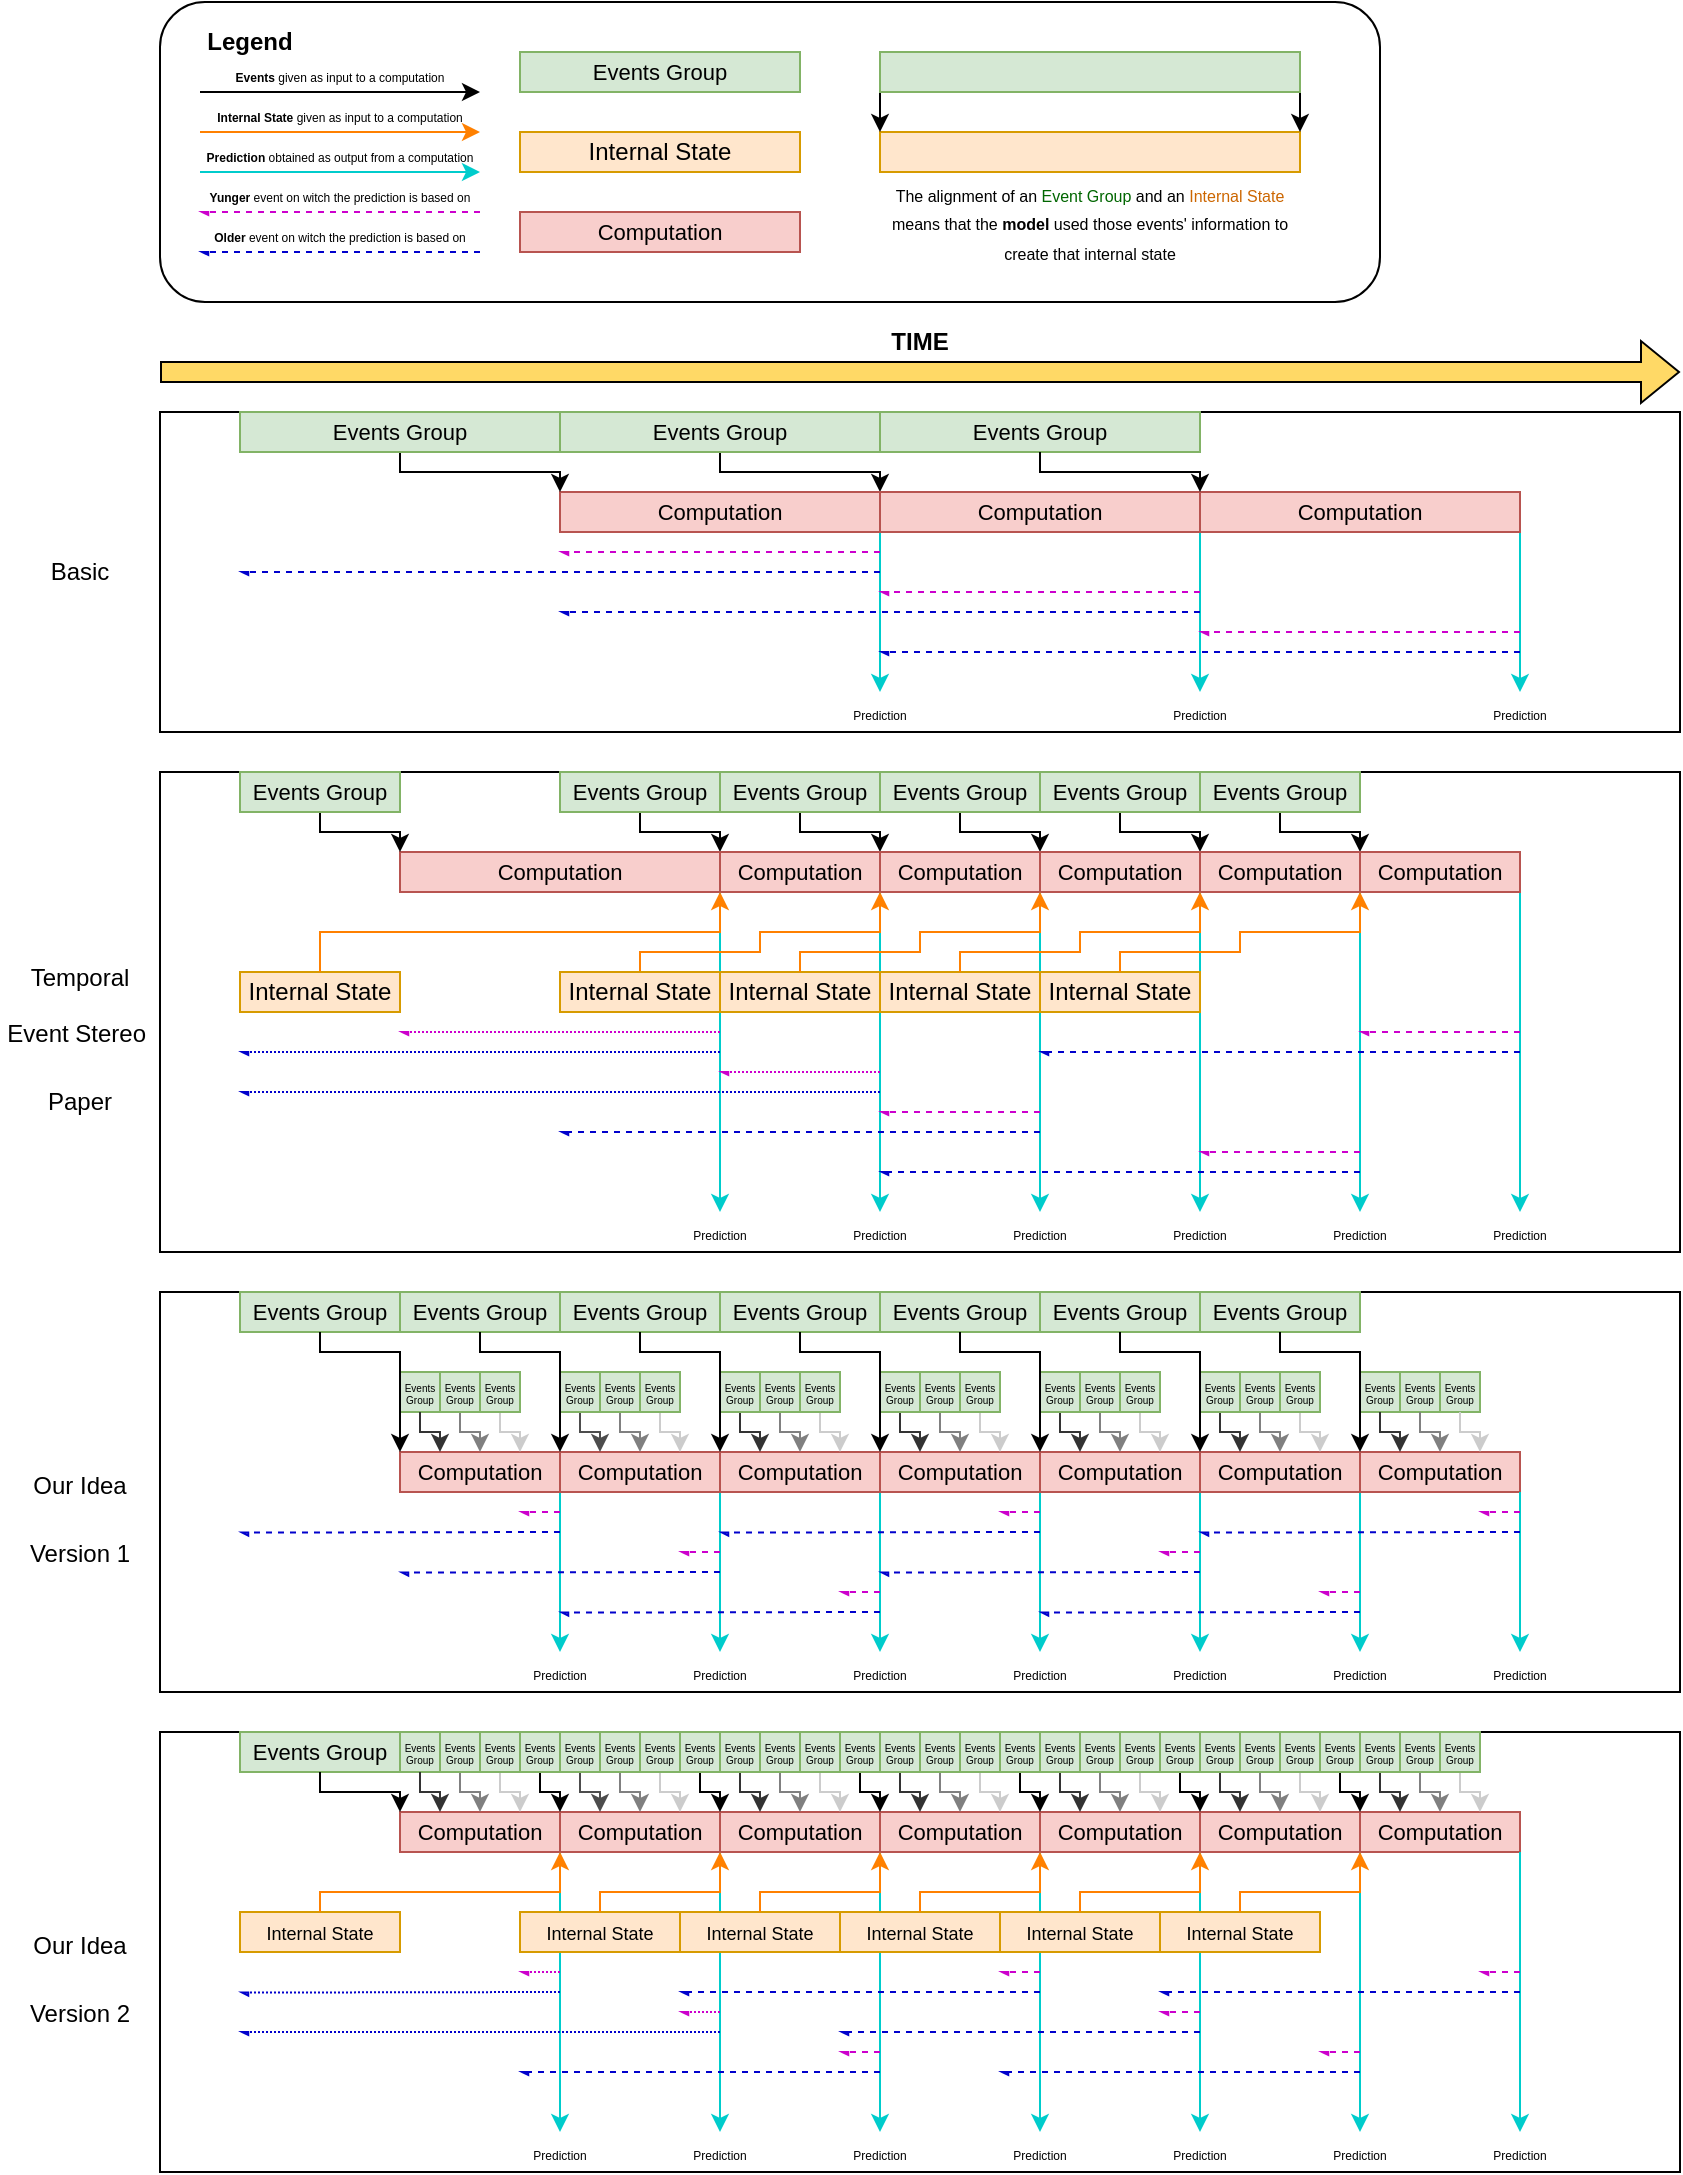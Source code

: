 <mxfile version="24.7.8">
  <diagram name="Page-1" id="p695oZ7ue9uJPE4E8-2V">
    <mxGraphModel dx="782" dy="479" grid="1" gridSize="10" guides="1" tooltips="1" connect="1" arrows="1" fold="1" page="1" pageScale="1" pageWidth="850" pageHeight="1100" math="0" shadow="0">
      <root>
        <mxCell id="0" />
        <mxCell id="1" parent="0" />
        <mxCell id="DIi2TAScKpZwayUGl67N-1" value="" style="endArrow=classic;html=1;rounded=0;strokeColor=#000000;shape=flexArrow;fillColor=#FFD966;" edge="1" parent="1">
          <mxGeometry width="50" height="50" relative="1" as="geometry">
            <mxPoint x="80" y="200" as="sourcePoint" />
            <mxPoint x="840" y="200" as="targetPoint" />
          </mxGeometry>
        </mxCell>
        <mxCell id="DIi2TAScKpZwayUGl67N-22" value="" style="rounded=0;whiteSpace=wrap;html=1;fillColor=default;movable=1;resizable=1;rotatable=1;deletable=1;editable=1;locked=0;connectable=1;" vertex="1" parent="1">
          <mxGeometry x="80" y="220" width="760" height="160" as="geometry" />
        </mxCell>
        <mxCell id="DIi2TAScKpZwayUGl67N-23" value="Basic" style="text;html=1;align=center;verticalAlign=middle;whiteSpace=wrap;rounded=0;" vertex="1" parent="1">
          <mxGeometry y="220" width="80" height="160" as="geometry" />
        </mxCell>
        <mxCell id="DIi2TAScKpZwayUGl67N-328" style="edgeStyle=orthogonalEdgeStyle;rounded=0;orthogonalLoop=1;jettySize=auto;html=1;exitX=1;exitY=1;exitDx=0;exitDy=0;entryX=0.5;entryY=0;entryDx=0;entryDy=0;strokeColor=#00CCCC;" edge="1" parent="1" source="DIi2TAScKpZwayUGl67N-24" target="DIi2TAScKpZwayUGl67N-327">
          <mxGeometry relative="1" as="geometry" />
        </mxCell>
        <mxCell id="DIi2TAScKpZwayUGl67N-24" value="&lt;font style=&quot;font-size: 11px;&quot;&gt;Computation&lt;/font&gt;" style="rounded=0;whiteSpace=wrap;html=1;fillColor=#f8cecc;strokeColor=#b85450;" vertex="1" parent="1">
          <mxGeometry x="280" y="260" width="160" height="20" as="geometry" />
        </mxCell>
        <mxCell id="DIi2TAScKpZwayUGl67N-77" style="edgeStyle=orthogonalEdgeStyle;rounded=0;orthogonalLoop=1;jettySize=auto;html=1;entryX=0;entryY=0;entryDx=0;entryDy=0;strokeColor=#000000;" edge="1" parent="1" source="DIi2TAScKpZwayUGl67N-25" target="DIi2TAScKpZwayUGl67N-24">
          <mxGeometry relative="1" as="geometry">
            <Array as="points">
              <mxPoint x="200" y="250" />
              <mxPoint x="280" y="250" />
            </Array>
          </mxGeometry>
        </mxCell>
        <mxCell id="DIi2TAScKpZwayUGl67N-25" value="&lt;span style=&quot;font-size: 11px;&quot;&gt;Events Group&lt;/span&gt;" style="rounded=0;whiteSpace=wrap;html=1;fillColor=#d5e8d4;strokeColor=#82b366;" vertex="1" parent="1">
          <mxGeometry x="120" y="220" width="160" height="20" as="geometry" />
        </mxCell>
        <mxCell id="DIi2TAScKpZwayUGl67N-80" style="edgeStyle=orthogonalEdgeStyle;rounded=0;orthogonalLoop=1;jettySize=auto;html=1;entryX=1;entryY=0;entryDx=0;entryDy=0;strokeColor=#000000;" edge="1" parent="1" source="DIi2TAScKpZwayUGl67N-32" target="DIi2TAScKpZwayUGl67N-24">
          <mxGeometry relative="1" as="geometry">
            <mxPoint x="400" y="260" as="targetPoint" />
            <Array as="points">
              <mxPoint x="360" y="250" />
              <mxPoint x="440" y="250" />
            </Array>
          </mxGeometry>
        </mxCell>
        <mxCell id="DIi2TAScKpZwayUGl67N-32" value="&lt;span style=&quot;font-size: 11px;&quot;&gt;Events Group&lt;/span&gt;" style="rounded=0;whiteSpace=wrap;html=1;fillColor=#d5e8d4;strokeColor=#82b366;" vertex="1" parent="1">
          <mxGeometry x="280" y="220" width="160" height="20" as="geometry" />
        </mxCell>
        <mxCell id="DIi2TAScKpZwayUGl67N-50" value="" style="rounded=0;whiteSpace=wrap;html=1;fillColor=default;movable=1;resizable=1;rotatable=1;deletable=1;editable=1;locked=0;connectable=1;" vertex="1" parent="1">
          <mxGeometry x="80" y="400" width="760" height="240" as="geometry" />
        </mxCell>
        <mxCell id="DIi2TAScKpZwayUGl67N-51" value="&lt;h1 dir=&quot;auto&quot; class=&quot;heading-element&quot; tabindex=&quot;-1&quot;&gt;&lt;span style=&quot;font-weight: normal;&quot;&gt;&lt;font style=&quot;font-size: 12px;&quot;&gt;Temporal Event Stereo&amp;nbsp;&lt;/font&gt;&lt;/span&gt;&lt;/h1&gt;&lt;div&gt;&lt;span style=&quot;font-weight: normal;&quot;&gt;&lt;font style=&quot;font-size: 12px;&quot;&gt;Paper&lt;/font&gt;&lt;/span&gt;&lt;/div&gt;" style="text;html=1;align=center;verticalAlign=middle;whiteSpace=wrap;rounded=0;" vertex="1" parent="1">
          <mxGeometry y="400" width="80" height="240" as="geometry" />
        </mxCell>
        <mxCell id="DIi2TAScKpZwayUGl67N-52" value="&lt;font style=&quot;font-size: 11px;&quot;&gt;Computation&lt;/font&gt;" style="rounded=0;whiteSpace=wrap;html=1;fillColor=#f8cecc;strokeColor=#b85450;" vertex="1" parent="1">
          <mxGeometry x="200" y="440" width="160" height="20" as="geometry" />
        </mxCell>
        <mxCell id="DIi2TAScKpZwayUGl67N-369" style="edgeStyle=orthogonalEdgeStyle;rounded=0;orthogonalLoop=1;jettySize=auto;html=1;entryX=0;entryY=0;entryDx=0;entryDy=0;exitX=0.5;exitY=1;exitDx=0;exitDy=0;strokeColor=#000000;" edge="1" parent="1" source="DIi2TAScKpZwayUGl67N-54" target="DIi2TAScKpZwayUGl67N-52">
          <mxGeometry relative="1" as="geometry">
            <Array as="points">
              <mxPoint x="160" y="430" />
              <mxPoint x="200" y="430" />
            </Array>
          </mxGeometry>
        </mxCell>
        <mxCell id="DIi2TAScKpZwayUGl67N-54" value="&lt;span style=&quot;font-size: 11px;&quot;&gt;Events Group&lt;/span&gt;" style="rounded=0;whiteSpace=wrap;html=1;fillColor=#d5e8d4;strokeColor=#82b366;" vertex="1" parent="1">
          <mxGeometry x="120" y="400" width="80" height="20" as="geometry" />
        </mxCell>
        <mxCell id="DIi2TAScKpZwayUGl67N-57" style="edgeStyle=orthogonalEdgeStyle;rounded=0;orthogonalLoop=1;jettySize=auto;html=1;entryX=0;entryY=0;entryDx=0;entryDy=0;strokeColor=#000000;exitX=0.5;exitY=1;exitDx=0;exitDy=0;" edge="1" parent="1" source="DIi2TAScKpZwayUGl67N-58" target="DIi2TAScKpZwayUGl67N-59">
          <mxGeometry relative="1" as="geometry">
            <Array as="points">
              <mxPoint x="320" y="430" />
              <mxPoint x="360" y="430" />
            </Array>
          </mxGeometry>
        </mxCell>
        <mxCell id="DIi2TAScKpZwayUGl67N-58" value="&lt;span style=&quot;font-size: 11px;&quot;&gt;Events Group&lt;/span&gt;" style="rounded=0;whiteSpace=wrap;html=1;fillColor=#d5e8d4;strokeColor=#82b366;" vertex="1" parent="1">
          <mxGeometry x="280" y="400" width="80" height="20" as="geometry" />
        </mxCell>
        <mxCell id="DIi2TAScKpZwayUGl67N-335" style="edgeStyle=orthogonalEdgeStyle;rounded=0;orthogonalLoop=1;jettySize=auto;html=1;exitX=0;exitY=1;exitDx=0;exitDy=0;entryX=0.5;entryY=0;entryDx=0;entryDy=0;strokeColor=#00CCCC;" edge="1" parent="1" source="DIi2TAScKpZwayUGl67N-59" target="DIi2TAScKpZwayUGl67N-336">
          <mxGeometry relative="1" as="geometry">
            <mxPoint x="380" y="600" as="targetPoint" />
            <Array as="points">
              <mxPoint x="360" y="620" />
            </Array>
          </mxGeometry>
        </mxCell>
        <mxCell id="DIi2TAScKpZwayUGl67N-337" style="edgeStyle=orthogonalEdgeStyle;rounded=0;orthogonalLoop=1;jettySize=auto;html=1;exitX=1;exitY=1;exitDx=0;exitDy=0;entryX=0.5;entryY=0;entryDx=0;entryDy=0;strokeColor=#00CCCC;" edge="1" parent="1" source="DIi2TAScKpZwayUGl67N-59" target="DIi2TAScKpZwayUGl67N-338">
          <mxGeometry relative="1" as="geometry">
            <mxPoint x="459.952" y="600" as="targetPoint" />
          </mxGeometry>
        </mxCell>
        <mxCell id="DIi2TAScKpZwayUGl67N-59" value="&lt;font style=&quot;font-size: 11px;&quot;&gt;Computation&lt;/font&gt;" style="rounded=0;whiteSpace=wrap;html=1;fillColor=#f8cecc;strokeColor=#b85450;" vertex="1" parent="1">
          <mxGeometry x="360" y="440" width="80" height="20" as="geometry" />
        </mxCell>
        <mxCell id="DIi2TAScKpZwayUGl67N-60" style="edgeStyle=orthogonalEdgeStyle;rounded=0;orthogonalLoop=1;jettySize=auto;html=1;entryX=0;entryY=0;entryDx=0;entryDy=0;strokeColor=#000000;exitX=0.5;exitY=1;exitDx=0;exitDy=0;" edge="1" parent="1" source="DIi2TAScKpZwayUGl67N-61" target="DIi2TAScKpZwayUGl67N-66">
          <mxGeometry relative="1" as="geometry">
            <Array as="points">
              <mxPoint x="400" y="430" />
              <mxPoint x="440" y="430" />
            </Array>
          </mxGeometry>
        </mxCell>
        <mxCell id="DIi2TAScKpZwayUGl67N-61" value="&lt;span style=&quot;font-size: 11px;&quot;&gt;Events Group&lt;/span&gt;" style="rounded=0;whiteSpace=wrap;html=1;fillColor=#d5e8d4;strokeColor=#82b366;" vertex="1" parent="1">
          <mxGeometry x="360" y="400" width="80" height="20" as="geometry" />
        </mxCell>
        <mxCell id="DIi2TAScKpZwayUGl67N-62" style="edgeStyle=orthogonalEdgeStyle;rounded=0;orthogonalLoop=1;jettySize=auto;html=1;entryX=0;entryY=0;entryDx=0;entryDy=0;strokeColor=#000000;exitX=0.5;exitY=1;exitDx=0;exitDy=0;" edge="1" parent="1" source="DIi2TAScKpZwayUGl67N-63" target="DIi2TAScKpZwayUGl67N-67">
          <mxGeometry relative="1" as="geometry">
            <Array as="points">
              <mxPoint x="480" y="430" />
              <mxPoint x="520" y="430" />
            </Array>
          </mxGeometry>
        </mxCell>
        <mxCell id="DIi2TAScKpZwayUGl67N-63" value="&lt;span style=&quot;font-size: 11px;&quot;&gt;Events Group&lt;/span&gt;" style="rounded=0;whiteSpace=wrap;html=1;fillColor=#d5e8d4;strokeColor=#82b366;" vertex="1" parent="1">
          <mxGeometry x="440" y="400" width="80" height="20" as="geometry" />
        </mxCell>
        <mxCell id="DIi2TAScKpZwayUGl67N-64" style="edgeStyle=orthogonalEdgeStyle;rounded=0;orthogonalLoop=1;jettySize=auto;html=1;entryX=0;entryY=0;entryDx=0;entryDy=0;strokeColor=#000000;exitX=0.5;exitY=1;exitDx=0;exitDy=0;" edge="1" parent="1" source="DIi2TAScKpZwayUGl67N-65" target="DIi2TAScKpZwayUGl67N-68">
          <mxGeometry relative="1" as="geometry">
            <Array as="points">
              <mxPoint x="560" y="430" />
              <mxPoint x="600" y="430" />
            </Array>
          </mxGeometry>
        </mxCell>
        <mxCell id="DIi2TAScKpZwayUGl67N-65" value="&lt;span style=&quot;font-size: 11px;&quot;&gt;Events Group&lt;/span&gt;" style="rounded=0;whiteSpace=wrap;html=1;fillColor=#d5e8d4;strokeColor=#82b366;" vertex="1" parent="1">
          <mxGeometry x="520" y="400" width="80" height="20" as="geometry" />
        </mxCell>
        <mxCell id="DIi2TAScKpZwayUGl67N-339" style="edgeStyle=orthogonalEdgeStyle;rounded=0;orthogonalLoop=1;jettySize=auto;html=1;exitX=1;exitY=1;exitDx=0;exitDy=0;entryX=0.5;entryY=0;entryDx=0;entryDy=0;strokeColor=#00CCCC;" edge="1" parent="1" source="DIi2TAScKpZwayUGl67N-66" target="DIi2TAScKpZwayUGl67N-340">
          <mxGeometry relative="1" as="geometry">
            <mxPoint x="539.952" y="600" as="targetPoint" />
          </mxGeometry>
        </mxCell>
        <mxCell id="DIi2TAScKpZwayUGl67N-66" value="&lt;font style=&quot;font-size: 11px;&quot;&gt;Computation&lt;/font&gt;" style="rounded=0;whiteSpace=wrap;html=1;fillColor=#f8cecc;strokeColor=#b85450;" vertex="1" parent="1">
          <mxGeometry x="440" y="440" width="80" height="20" as="geometry" />
        </mxCell>
        <mxCell id="DIi2TAScKpZwayUGl67N-341" style="edgeStyle=orthogonalEdgeStyle;rounded=0;orthogonalLoop=1;jettySize=auto;html=1;exitX=1;exitY=1;exitDx=0;exitDy=0;entryX=0.5;entryY=0;entryDx=0;entryDy=0;strokeColor=#00CCCC;" edge="1" parent="1" source="DIi2TAScKpZwayUGl67N-67" target="DIi2TAScKpZwayUGl67N-342">
          <mxGeometry relative="1" as="geometry">
            <mxPoint x="619.952" y="600" as="targetPoint" />
          </mxGeometry>
        </mxCell>
        <mxCell id="DIi2TAScKpZwayUGl67N-67" value="&lt;font style=&quot;font-size: 11px;&quot;&gt;Computation&lt;/font&gt;" style="rounded=0;whiteSpace=wrap;html=1;fillColor=#f8cecc;strokeColor=#b85450;" vertex="1" parent="1">
          <mxGeometry x="520" y="440" width="80" height="20" as="geometry" />
        </mxCell>
        <mxCell id="DIi2TAScKpZwayUGl67N-344" style="edgeStyle=orthogonalEdgeStyle;rounded=0;orthogonalLoop=1;jettySize=auto;html=1;exitX=1;exitY=1;exitDx=0;exitDy=0;entryX=0.5;entryY=0;entryDx=0;entryDy=0;strokeColor=#00CCCC;" edge="1" parent="1" source="DIi2TAScKpZwayUGl67N-68" target="DIi2TAScKpZwayUGl67N-345">
          <mxGeometry relative="1" as="geometry">
            <mxPoint x="700" y="600" as="targetPoint" />
          </mxGeometry>
        </mxCell>
        <mxCell id="DIi2TAScKpZwayUGl67N-68" value="&lt;font style=&quot;font-size: 11px;&quot;&gt;Computation&lt;/font&gt;" style="rounded=0;whiteSpace=wrap;html=1;fillColor=#f8cecc;strokeColor=#b85450;" vertex="1" parent="1">
          <mxGeometry x="600" y="440" width="80" height="20" as="geometry" />
        </mxCell>
        <mxCell id="DIi2TAScKpZwayUGl67N-100" style="edgeStyle=orthogonalEdgeStyle;rounded=0;orthogonalLoop=1;jettySize=auto;html=1;exitX=0.5;exitY=1;exitDx=0;exitDy=0;entryX=0;entryY=0;entryDx=0;entryDy=0;strokeColor=#000000;" edge="1" parent="1" source="DIi2TAScKpZwayUGl67N-97" target="DIi2TAScKpZwayUGl67N-99">
          <mxGeometry relative="1" as="geometry">
            <Array as="points">
              <mxPoint x="660" y="430" />
              <mxPoint x="700" y="430" />
            </Array>
          </mxGeometry>
        </mxCell>
        <mxCell id="DIi2TAScKpZwayUGl67N-97" value="&lt;span style=&quot;font-size: 11px;&quot;&gt;Events Group&lt;/span&gt;" style="rounded=0;whiteSpace=wrap;html=1;fillColor=#d5e8d4;strokeColor=#82b366;" vertex="1" parent="1">
          <mxGeometry x="600" y="400" width="80" height="20" as="geometry" />
        </mxCell>
        <mxCell id="DIi2TAScKpZwayUGl67N-356" style="edgeStyle=orthogonalEdgeStyle;rounded=0;orthogonalLoop=1;jettySize=auto;html=1;exitX=1;exitY=1;exitDx=0;exitDy=0;entryX=0.5;entryY=0;entryDx=0;entryDy=0;strokeColor=#00CCCC;" edge="1" parent="1" source="DIi2TAScKpZwayUGl67N-99" target="DIi2TAScKpZwayUGl67N-357">
          <mxGeometry relative="1" as="geometry">
            <mxPoint x="779.952" y="620" as="targetPoint" />
          </mxGeometry>
        </mxCell>
        <mxCell id="DIi2TAScKpZwayUGl67N-99" value="&lt;font style=&quot;font-size: 11px;&quot;&gt;Computation&lt;/font&gt;" style="rounded=0;whiteSpace=wrap;html=1;fillColor=#f8cecc;strokeColor=#b85450;" vertex="1" parent="1">
          <mxGeometry x="680" y="440" width="80" height="20" as="geometry" />
        </mxCell>
        <mxCell id="DIi2TAScKpZwayUGl67N-102" value="" style="rounded=0;whiteSpace=wrap;html=1;fillColor=default;movable=1;resizable=1;rotatable=1;deletable=1;editable=1;locked=0;connectable=1;" vertex="1" parent="1">
          <mxGeometry x="80" y="660" width="760" height="200" as="geometry" />
        </mxCell>
        <mxCell id="DIi2TAScKpZwayUGl67N-103" value="&lt;h1 dir=&quot;auto&quot; class=&quot;heading-element&quot; tabindex=&quot;-1&quot;&gt;&lt;span style=&quot;font-size: 12px; font-weight: 400;&quot;&gt;Our Idea&lt;/span&gt;&lt;/h1&gt;&lt;div&gt;&lt;span style=&quot;font-size: 12px; font-weight: 400;&quot;&gt;Version 1&lt;/span&gt;&lt;/div&gt;" style="text;html=1;align=center;verticalAlign=middle;whiteSpace=wrap;rounded=0;" vertex="1" parent="1">
          <mxGeometry y="660" width="80" height="200" as="geometry" />
        </mxCell>
        <mxCell id="DIi2TAScKpZwayUGl67N-361" style="edgeStyle=orthogonalEdgeStyle;rounded=0;orthogonalLoop=1;jettySize=auto;html=1;exitX=1;exitY=1;exitDx=0;exitDy=0;entryX=0.5;entryY=0;entryDx=0;entryDy=0;strokeColor=#00CCCC;" edge="1" parent="1" source="DIi2TAScKpZwayUGl67N-105" target="DIi2TAScKpZwayUGl67N-360">
          <mxGeometry relative="1" as="geometry" />
        </mxCell>
        <mxCell id="DIi2TAScKpZwayUGl67N-105" value="&lt;font style=&quot;font-size: 11px;&quot;&gt;Computation&lt;/font&gt;" style="rounded=0;whiteSpace=wrap;html=1;fillColor=#f8cecc;strokeColor=#b85450;" vertex="1" parent="1">
          <mxGeometry x="200" y="740" width="80" height="20" as="geometry" />
        </mxCell>
        <mxCell id="DIi2TAScKpZwayUGl67N-366" style="edgeStyle=orthogonalEdgeStyle;rounded=0;orthogonalLoop=1;jettySize=auto;html=1;exitX=1;exitY=1;exitDx=0;exitDy=0;entryX=0.5;entryY=0;entryDx=0;entryDy=0;strokeColor=#00CCCC;" edge="1" parent="1" source="DIi2TAScKpZwayUGl67N-111" target="DIi2TAScKpZwayUGl67N-365">
          <mxGeometry relative="1" as="geometry" />
        </mxCell>
        <mxCell id="DIi2TAScKpZwayUGl67N-111" value="&lt;font style=&quot;font-size: 11px;&quot;&gt;Computation&lt;/font&gt;" style="rounded=0;whiteSpace=wrap;html=1;fillColor=#f8cecc;strokeColor=#b85450;" vertex="1" parent="1">
          <mxGeometry x="280" y="740" width="80" height="20" as="geometry" />
        </mxCell>
        <mxCell id="DIi2TAScKpZwayUGl67N-113" value="&lt;span style=&quot;font-size: 11px;&quot;&gt;Events Group&lt;/span&gt;" style="rounded=0;whiteSpace=wrap;html=1;fillColor=#d5e8d4;strokeColor=#82b366;" vertex="1" parent="1">
          <mxGeometry x="120" y="660" width="80" height="20" as="geometry" />
        </mxCell>
        <mxCell id="DIi2TAScKpZwayUGl67N-115" value="&lt;span style=&quot;font-size: 11px;&quot;&gt;Events Group&lt;/span&gt;" style="rounded=0;whiteSpace=wrap;html=1;fillColor=#d5e8d4;strokeColor=#82b366;" vertex="1" parent="1">
          <mxGeometry x="280" y="660" width="80" height="20" as="geometry" />
        </mxCell>
        <mxCell id="DIi2TAScKpZwayUGl67N-117" value="&lt;span style=&quot;font-size: 11px;&quot;&gt;Events Group&lt;/span&gt;" style="rounded=0;whiteSpace=wrap;html=1;fillColor=#d5e8d4;strokeColor=#82b366;" vertex="1" parent="1">
          <mxGeometry x="360" y="660" width="80" height="20" as="geometry" />
        </mxCell>
        <mxCell id="DIi2TAScKpZwayUGl67N-390" style="edgeStyle=orthogonalEdgeStyle;rounded=0;orthogonalLoop=1;jettySize=auto;html=1;exitX=1;exitY=1;exitDx=0;exitDy=0;entryX=0.5;entryY=0;entryDx=0;entryDy=0;strokeColor=#00CCCC;" edge="1" parent="1" source="DIi2TAScKpZwayUGl67N-119" target="DIi2TAScKpZwayUGl67N-389">
          <mxGeometry relative="1" as="geometry" />
        </mxCell>
        <mxCell id="DIi2TAScKpZwayUGl67N-119" value="&lt;font style=&quot;font-size: 11px;&quot;&gt;Computation&lt;/font&gt;" style="rounded=0;whiteSpace=wrap;html=1;fillColor=#f8cecc;strokeColor=#b85450;" vertex="1" parent="1">
          <mxGeometry x="360" y="740" width="80" height="20" as="geometry" />
        </mxCell>
        <mxCell id="DIi2TAScKpZwayUGl67N-392" style="edgeStyle=orthogonalEdgeStyle;rounded=0;orthogonalLoop=1;jettySize=auto;html=1;exitX=1;exitY=1;exitDx=0;exitDy=0;entryX=0.5;entryY=0;entryDx=0;entryDy=0;strokeColor=#00CCCC;" edge="1" parent="1" source="DIi2TAScKpZwayUGl67N-121" target="DIi2TAScKpZwayUGl67N-391">
          <mxGeometry relative="1" as="geometry" />
        </mxCell>
        <mxCell id="DIi2TAScKpZwayUGl67N-121" value="&lt;font style=&quot;font-size: 11px;&quot;&gt;Computation&lt;/font&gt;" style="rounded=0;whiteSpace=wrap;html=1;fillColor=#f8cecc;strokeColor=#b85450;" vertex="1" parent="1">
          <mxGeometry x="440" y="740" width="80" height="20" as="geometry" />
        </mxCell>
        <mxCell id="DIi2TAScKpZwayUGl67N-394" style="edgeStyle=orthogonalEdgeStyle;rounded=0;orthogonalLoop=1;jettySize=auto;html=1;exitX=1;exitY=1;exitDx=0;exitDy=0;entryX=0.5;entryY=0;entryDx=0;entryDy=0;strokeColor=#00CCCC;" edge="1" parent="1" source="DIi2TAScKpZwayUGl67N-123" target="DIi2TAScKpZwayUGl67N-393">
          <mxGeometry relative="1" as="geometry" />
        </mxCell>
        <mxCell id="DIi2TAScKpZwayUGl67N-123" value="&lt;font style=&quot;font-size: 11px;&quot;&gt;Computation&lt;/font&gt;" style="rounded=0;whiteSpace=wrap;html=1;fillColor=#f8cecc;strokeColor=#b85450;" vertex="1" parent="1">
          <mxGeometry x="520" y="740" width="80" height="20" as="geometry" />
        </mxCell>
        <mxCell id="DIi2TAScKpZwayUGl67N-135" value="&lt;span style=&quot;font-size: 11px;&quot;&gt;Events Group&lt;/span&gt;" style="rounded=0;whiteSpace=wrap;html=1;fillColor=#d5e8d4;strokeColor=#82b366;" vertex="1" parent="1">
          <mxGeometry x="440" y="660" width="80" height="20" as="geometry" />
        </mxCell>
        <mxCell id="DIi2TAScKpZwayUGl67N-396" style="edgeStyle=orthogonalEdgeStyle;rounded=0;orthogonalLoop=1;jettySize=auto;html=1;exitX=1;exitY=1;exitDx=0;exitDy=0;entryX=0.5;entryY=0;entryDx=0;entryDy=0;strokeColor=#00CCCC;" edge="1" parent="1" source="DIi2TAScKpZwayUGl67N-136" target="DIi2TAScKpZwayUGl67N-395">
          <mxGeometry relative="1" as="geometry" />
        </mxCell>
        <mxCell id="DIi2TAScKpZwayUGl67N-136" value="&lt;font style=&quot;font-size: 11px;&quot;&gt;Computation&lt;/font&gt;" style="rounded=0;whiteSpace=wrap;html=1;fillColor=#f8cecc;strokeColor=#b85450;" vertex="1" parent="1">
          <mxGeometry x="600" y="740" width="80" height="20" as="geometry" />
        </mxCell>
        <mxCell id="DIi2TAScKpZwayUGl67N-140" value="&lt;span style=&quot;&quot;&gt;Events Group&lt;/span&gt;" style="rounded=0;whiteSpace=wrap;html=1;fillColor=#d5e8d4;strokeColor=#82b366;fontSize=5;" vertex="1" parent="1">
          <mxGeometry x="200" y="700" width="20" height="20" as="geometry" />
        </mxCell>
        <mxCell id="DIi2TAScKpZwayUGl67N-154" style="edgeStyle=orthogonalEdgeStyle;rounded=0;orthogonalLoop=1;jettySize=auto;html=1;exitX=0.5;exitY=1;exitDx=0;exitDy=0;entryX=0.5;entryY=0;entryDx=0;entryDy=0;strokeColor=#808080;" edge="1" parent="1" source="DIi2TAScKpZwayUGl67N-141" target="DIi2TAScKpZwayUGl67N-105">
          <mxGeometry relative="1" as="geometry">
            <Array as="points">
              <mxPoint x="230" y="730" />
              <mxPoint x="240" y="730" />
            </Array>
          </mxGeometry>
        </mxCell>
        <mxCell id="DIi2TAScKpZwayUGl67N-141" value="Events Group" style="rounded=0;whiteSpace=wrap;html=1;fillColor=#d5e8d4;strokeColor=#82b366;fontSize=5;" vertex="1" parent="1">
          <mxGeometry x="220" y="700" width="20" height="20" as="geometry" />
        </mxCell>
        <mxCell id="DIi2TAScKpZwayUGl67N-152" style="edgeStyle=orthogonalEdgeStyle;rounded=0;orthogonalLoop=1;jettySize=auto;html=1;entryX=0.75;entryY=0;entryDx=0;entryDy=0;exitX=0.5;exitY=1;exitDx=0;exitDy=0;strokeColor=#CCCCCC;" edge="1" parent="1" source="DIi2TAScKpZwayUGl67N-142" target="DIi2TAScKpZwayUGl67N-105">
          <mxGeometry relative="1" as="geometry">
            <Array as="points">
              <mxPoint x="250" y="730" />
              <mxPoint x="260" y="730" />
            </Array>
          </mxGeometry>
        </mxCell>
        <mxCell id="DIi2TAScKpZwayUGl67N-142" value="Events Group" style="rounded=0;whiteSpace=wrap;html=1;fillColor=#d5e8d4;strokeColor=#82b366;fontSize=5;" vertex="1" parent="1">
          <mxGeometry x="240" y="700" width="20" height="20" as="geometry" />
        </mxCell>
        <mxCell id="DIi2TAScKpZwayUGl67N-148" style="edgeStyle=orthogonalEdgeStyle;rounded=0;orthogonalLoop=1;jettySize=auto;html=1;entryX=0.25;entryY=0;entryDx=0;entryDy=0;strokeColor=#333333;exitX=0.5;exitY=1;exitDx=0;exitDy=0;" edge="1" parent="1" source="DIi2TAScKpZwayUGl67N-140" target="DIi2TAScKpZwayUGl67N-105">
          <mxGeometry relative="1" as="geometry">
            <Array as="points">
              <mxPoint x="210" y="730" />
              <mxPoint x="220" y="730" />
            </Array>
          </mxGeometry>
        </mxCell>
        <mxCell id="DIi2TAScKpZwayUGl67N-332" style="edgeStyle=orthogonalEdgeStyle;rounded=0;orthogonalLoop=1;jettySize=auto;html=1;exitX=1;exitY=1;exitDx=0;exitDy=0;entryX=0.5;entryY=0;entryDx=0;entryDy=0;strokeColor=#00CCCC;" edge="1" parent="1" source="DIi2TAScKpZwayUGl67N-150" target="DIi2TAScKpZwayUGl67N-331">
          <mxGeometry relative="1" as="geometry" />
        </mxCell>
        <mxCell id="DIi2TAScKpZwayUGl67N-150" value="&lt;font style=&quot;font-size: 11px;&quot;&gt;Computation&lt;/font&gt;" style="rounded=0;whiteSpace=wrap;html=1;fillColor=#f8cecc;strokeColor=#b85450;" vertex="1" parent="1">
          <mxGeometry x="440" y="260" width="160" height="20" as="geometry" />
        </mxCell>
        <mxCell id="DIi2TAScKpZwayUGl67N-155" value="&lt;span style=&quot;font-size: 11px;&quot;&gt;Events Group&lt;/span&gt;" style="rounded=0;whiteSpace=wrap;html=1;fillColor=#d5e8d4;strokeColor=#82b366;" vertex="1" parent="1">
          <mxGeometry x="200" y="660" width="80" height="20" as="geometry" />
        </mxCell>
        <mxCell id="DIi2TAScKpZwayUGl67N-147" style="edgeStyle=orthogonalEdgeStyle;rounded=0;orthogonalLoop=1;jettySize=auto;html=1;entryX=0;entryY=0;entryDx=0;entryDy=0;strokeColor=#000000;" edge="1" parent="1" source="DIi2TAScKpZwayUGl67N-113" target="DIi2TAScKpZwayUGl67N-105">
          <mxGeometry relative="1" as="geometry">
            <Array as="points">
              <mxPoint x="160" y="690" />
              <mxPoint x="200" y="690" />
            </Array>
          </mxGeometry>
        </mxCell>
        <mxCell id="DIi2TAScKpZwayUGl67N-157" value="&lt;span style=&quot;font-size: 11px;&quot;&gt;Events Group&lt;/span&gt;" style="rounded=0;whiteSpace=wrap;html=1;fillColor=#d5e8d4;strokeColor=#82b366;" vertex="1" parent="1">
          <mxGeometry x="520" y="660" width="80" height="20" as="geometry" />
        </mxCell>
        <mxCell id="DIi2TAScKpZwayUGl67N-177" style="edgeStyle=orthogonalEdgeStyle;rounded=0;orthogonalLoop=1;jettySize=auto;html=1;entryX=0.25;entryY=0;entryDx=0;entryDy=0;strokeColor=#4D4D4D;" edge="1" parent="1" source="DIi2TAScKpZwayUGl67N-162" target="DIi2TAScKpZwayUGl67N-111">
          <mxGeometry relative="1" as="geometry">
            <Array as="points">
              <mxPoint x="290" y="730" />
              <mxPoint x="300" y="730" />
            </Array>
          </mxGeometry>
        </mxCell>
        <mxCell id="DIi2TAScKpZwayUGl67N-162" value="Events Group" style="rounded=0;whiteSpace=wrap;html=1;fillColor=#d5e8d4;strokeColor=#82b366;fontSize=5;" vertex="1" parent="1">
          <mxGeometry x="280" y="700" width="20" height="20" as="geometry" />
        </mxCell>
        <mxCell id="DIi2TAScKpZwayUGl67N-178" style="edgeStyle=orthogonalEdgeStyle;rounded=0;orthogonalLoop=1;jettySize=auto;html=1;entryX=0.5;entryY=0;entryDx=0;entryDy=0;strokeColor=#808080;" edge="1" parent="1" source="DIi2TAScKpZwayUGl67N-163" target="DIi2TAScKpZwayUGl67N-111">
          <mxGeometry relative="1" as="geometry">
            <Array as="points">
              <mxPoint x="310" y="730" />
              <mxPoint x="320" y="730" />
            </Array>
          </mxGeometry>
        </mxCell>
        <mxCell id="DIi2TAScKpZwayUGl67N-163" value="Events Group" style="rounded=0;whiteSpace=wrap;html=1;fillColor=#d5e8d4;strokeColor=#82b366;fontSize=5;" vertex="1" parent="1">
          <mxGeometry x="300" y="700" width="20" height="20" as="geometry" />
        </mxCell>
        <mxCell id="DIi2TAScKpZwayUGl67N-179" style="edgeStyle=orthogonalEdgeStyle;rounded=0;orthogonalLoop=1;jettySize=auto;html=1;entryX=0.75;entryY=0;entryDx=0;entryDy=0;strokeColor=#CCCCCC;" edge="1" parent="1" source="DIi2TAScKpZwayUGl67N-164" target="DIi2TAScKpZwayUGl67N-111">
          <mxGeometry relative="1" as="geometry">
            <Array as="points">
              <mxPoint x="330" y="730" />
              <mxPoint x="340" y="730" />
            </Array>
          </mxGeometry>
        </mxCell>
        <mxCell id="DIi2TAScKpZwayUGl67N-164" value="Events Group" style="rounded=0;whiteSpace=wrap;html=1;fillColor=#d5e8d4;strokeColor=#82b366;fontSize=5;" vertex="1" parent="1">
          <mxGeometry x="320" y="700" width="20" height="20" as="geometry" />
        </mxCell>
        <mxCell id="DIi2TAScKpZwayUGl67N-180" style="edgeStyle=orthogonalEdgeStyle;rounded=0;orthogonalLoop=1;jettySize=auto;html=1;entryX=0.25;entryY=0;entryDx=0;entryDy=0;strokeColor=#333333;" edge="1" parent="1" source="DIi2TAScKpZwayUGl67N-165" target="DIi2TAScKpZwayUGl67N-119">
          <mxGeometry relative="1" as="geometry">
            <Array as="points">
              <mxPoint x="370" y="730" />
              <mxPoint x="380" y="730" />
            </Array>
          </mxGeometry>
        </mxCell>
        <mxCell id="DIi2TAScKpZwayUGl67N-165" value="Events Group" style="rounded=0;whiteSpace=wrap;html=1;fillColor=#d5e8d4;strokeColor=#82b366;fontSize=5;" vertex="1" parent="1">
          <mxGeometry x="360" y="700" width="20" height="20" as="geometry" />
        </mxCell>
        <mxCell id="DIi2TAScKpZwayUGl67N-181" style="edgeStyle=orthogonalEdgeStyle;rounded=0;orthogonalLoop=1;jettySize=auto;html=1;entryX=0.5;entryY=0;entryDx=0;entryDy=0;strokeColor=#808080;" edge="1" parent="1" source="DIi2TAScKpZwayUGl67N-166" target="DIi2TAScKpZwayUGl67N-119">
          <mxGeometry relative="1" as="geometry">
            <Array as="points">
              <mxPoint x="390" y="730" />
              <mxPoint x="400" y="730" />
            </Array>
          </mxGeometry>
        </mxCell>
        <mxCell id="DIi2TAScKpZwayUGl67N-166" value="Events Group" style="rounded=0;whiteSpace=wrap;html=1;fillColor=#d5e8d4;strokeColor=#82b366;fontSize=5;" vertex="1" parent="1">
          <mxGeometry x="380" y="700" width="20" height="20" as="geometry" />
        </mxCell>
        <mxCell id="DIi2TAScKpZwayUGl67N-182" style="edgeStyle=orthogonalEdgeStyle;rounded=0;orthogonalLoop=1;jettySize=auto;html=1;entryX=0.75;entryY=0;entryDx=0;entryDy=0;strokeColor=#CCCCCC;" edge="1" parent="1" source="DIi2TAScKpZwayUGl67N-167" target="DIi2TAScKpZwayUGl67N-119">
          <mxGeometry relative="1" as="geometry">
            <Array as="points">
              <mxPoint x="410" y="730" />
              <mxPoint x="420" y="730" />
            </Array>
          </mxGeometry>
        </mxCell>
        <mxCell id="DIi2TAScKpZwayUGl67N-167" value="Events Group" style="rounded=0;whiteSpace=wrap;html=1;fillColor=#d5e8d4;strokeColor=#82b366;fontSize=5;" vertex="1" parent="1">
          <mxGeometry x="400" y="700" width="20" height="20" as="geometry" />
        </mxCell>
        <mxCell id="DIi2TAScKpZwayUGl67N-183" style="edgeStyle=orthogonalEdgeStyle;rounded=0;orthogonalLoop=1;jettySize=auto;html=1;entryX=0.25;entryY=0;entryDx=0;entryDy=0;strokeColor=#333333;" edge="1" parent="1" source="DIi2TAScKpZwayUGl67N-168" target="DIi2TAScKpZwayUGl67N-121">
          <mxGeometry relative="1" as="geometry">
            <Array as="points">
              <mxPoint x="450" y="730" />
              <mxPoint x="460" y="730" />
            </Array>
          </mxGeometry>
        </mxCell>
        <mxCell id="DIi2TAScKpZwayUGl67N-168" value="Events Group" style="rounded=0;whiteSpace=wrap;html=1;fillColor=#d5e8d4;strokeColor=#82b366;fontSize=5;" vertex="1" parent="1">
          <mxGeometry x="440" y="700" width="20" height="20" as="geometry" />
        </mxCell>
        <mxCell id="DIi2TAScKpZwayUGl67N-184" style="edgeStyle=orthogonalEdgeStyle;rounded=0;orthogonalLoop=1;jettySize=auto;html=1;entryX=0.5;entryY=0;entryDx=0;entryDy=0;strokeColor=#808080;" edge="1" parent="1" source="DIi2TAScKpZwayUGl67N-169" target="DIi2TAScKpZwayUGl67N-121">
          <mxGeometry relative="1" as="geometry">
            <Array as="points">
              <mxPoint x="470" y="730" />
              <mxPoint x="480" y="730" />
            </Array>
          </mxGeometry>
        </mxCell>
        <mxCell id="DIi2TAScKpZwayUGl67N-169" value="Events Group" style="rounded=0;whiteSpace=wrap;html=1;fillColor=#d5e8d4;strokeColor=#82b366;fontSize=5;" vertex="1" parent="1">
          <mxGeometry x="460" y="700" width="20" height="20" as="geometry" />
        </mxCell>
        <mxCell id="DIi2TAScKpZwayUGl67N-185" style="edgeStyle=orthogonalEdgeStyle;rounded=0;orthogonalLoop=1;jettySize=auto;html=1;entryX=0.75;entryY=0;entryDx=0;entryDy=0;strokeColor=#CCCCCC;" edge="1" parent="1" source="DIi2TAScKpZwayUGl67N-170" target="DIi2TAScKpZwayUGl67N-121">
          <mxGeometry relative="1" as="geometry">
            <Array as="points">
              <mxPoint x="490" y="730" />
              <mxPoint x="500" y="730" />
            </Array>
          </mxGeometry>
        </mxCell>
        <mxCell id="DIi2TAScKpZwayUGl67N-170" value="Events Group" style="rounded=0;whiteSpace=wrap;html=1;fillColor=#d5e8d4;strokeColor=#82b366;fontSize=5;" vertex="1" parent="1">
          <mxGeometry x="480" y="700" width="20" height="20" as="geometry" />
        </mxCell>
        <mxCell id="DIi2TAScKpZwayUGl67N-186" style="edgeStyle=orthogonalEdgeStyle;rounded=0;orthogonalLoop=1;jettySize=auto;html=1;entryX=0.25;entryY=0;entryDx=0;entryDy=0;strokeColor=#333333;" edge="1" parent="1" source="DIi2TAScKpZwayUGl67N-171" target="DIi2TAScKpZwayUGl67N-123">
          <mxGeometry relative="1" as="geometry">
            <Array as="points">
              <mxPoint x="530" y="730" />
              <mxPoint x="540" y="730" />
            </Array>
          </mxGeometry>
        </mxCell>
        <mxCell id="DIi2TAScKpZwayUGl67N-171" value="Events Group" style="rounded=0;whiteSpace=wrap;html=1;fillColor=#d5e8d4;strokeColor=#82b366;fontSize=5;" vertex="1" parent="1">
          <mxGeometry x="520" y="700" width="20" height="20" as="geometry" />
        </mxCell>
        <mxCell id="DIi2TAScKpZwayUGl67N-187" style="edgeStyle=orthogonalEdgeStyle;rounded=0;orthogonalLoop=1;jettySize=auto;html=1;entryX=0.5;entryY=0;entryDx=0;entryDy=0;strokeColor=#808080;" edge="1" parent="1" source="DIi2TAScKpZwayUGl67N-172" target="DIi2TAScKpZwayUGl67N-123">
          <mxGeometry relative="1" as="geometry">
            <Array as="points">
              <mxPoint x="550" y="730" />
              <mxPoint x="560" y="730" />
            </Array>
          </mxGeometry>
        </mxCell>
        <mxCell id="DIi2TAScKpZwayUGl67N-172" value="Events Group" style="rounded=0;whiteSpace=wrap;html=1;fillColor=#d5e8d4;strokeColor=#82b366;fontSize=5;" vertex="1" parent="1">
          <mxGeometry x="540" y="700" width="20" height="20" as="geometry" />
        </mxCell>
        <mxCell id="DIi2TAScKpZwayUGl67N-188" style="edgeStyle=orthogonalEdgeStyle;rounded=0;orthogonalLoop=1;jettySize=auto;html=1;entryX=0.75;entryY=0;entryDx=0;entryDy=0;strokeColor=#CCCCCC;" edge="1" parent="1" source="DIi2TAScKpZwayUGl67N-173" target="DIi2TAScKpZwayUGl67N-123">
          <mxGeometry relative="1" as="geometry">
            <Array as="points">
              <mxPoint x="570" y="730" />
              <mxPoint x="580" y="730" />
            </Array>
          </mxGeometry>
        </mxCell>
        <mxCell id="DIi2TAScKpZwayUGl67N-173" value="Events Group" style="rounded=0;whiteSpace=wrap;html=1;fillColor=#d5e8d4;strokeColor=#82b366;fontSize=5;" vertex="1" parent="1">
          <mxGeometry x="560" y="700" width="20" height="20" as="geometry" />
        </mxCell>
        <mxCell id="DIi2TAScKpZwayUGl67N-189" style="edgeStyle=orthogonalEdgeStyle;rounded=0;orthogonalLoop=1;jettySize=auto;html=1;entryX=0.25;entryY=0;entryDx=0;entryDy=0;strokeColor=#333333;" edge="1" parent="1" source="DIi2TAScKpZwayUGl67N-174" target="DIi2TAScKpZwayUGl67N-136">
          <mxGeometry relative="1" as="geometry">
            <Array as="points">
              <mxPoint x="610" y="730" />
              <mxPoint x="620" y="730" />
            </Array>
          </mxGeometry>
        </mxCell>
        <mxCell id="DIi2TAScKpZwayUGl67N-174" value="Events Group" style="rounded=0;whiteSpace=wrap;html=1;fillColor=#d5e8d4;strokeColor=#82b366;fontSize=5;" vertex="1" parent="1">
          <mxGeometry x="600" y="700" width="20" height="20" as="geometry" />
        </mxCell>
        <mxCell id="DIi2TAScKpZwayUGl67N-190" style="edgeStyle=orthogonalEdgeStyle;rounded=0;orthogonalLoop=1;jettySize=auto;html=1;entryX=0.5;entryY=0;entryDx=0;entryDy=0;strokeColor=#808080;" edge="1" parent="1" source="DIi2TAScKpZwayUGl67N-175" target="DIi2TAScKpZwayUGl67N-136">
          <mxGeometry relative="1" as="geometry">
            <Array as="points">
              <mxPoint x="630" y="730" />
              <mxPoint x="640" y="730" />
            </Array>
          </mxGeometry>
        </mxCell>
        <mxCell id="DIi2TAScKpZwayUGl67N-175" value="Events Group" style="rounded=0;whiteSpace=wrap;html=1;fillColor=#d5e8d4;strokeColor=#82b366;fontSize=5;" vertex="1" parent="1">
          <mxGeometry x="620" y="700" width="20" height="20" as="geometry" />
        </mxCell>
        <mxCell id="DIi2TAScKpZwayUGl67N-191" style="edgeStyle=orthogonalEdgeStyle;rounded=0;orthogonalLoop=1;jettySize=auto;html=1;entryX=0.75;entryY=0;entryDx=0;entryDy=0;strokeColor=#CCCCCC;" edge="1" parent="1" source="DIi2TAScKpZwayUGl67N-176" target="DIi2TAScKpZwayUGl67N-136">
          <mxGeometry relative="1" as="geometry">
            <Array as="points">
              <mxPoint x="650" y="730" />
              <mxPoint x="660" y="730" />
            </Array>
          </mxGeometry>
        </mxCell>
        <mxCell id="DIi2TAScKpZwayUGl67N-176" value="Events Group" style="rounded=0;whiteSpace=wrap;html=1;fillColor=#d5e8d4;strokeColor=#82b366;fontSize=5;" vertex="1" parent="1">
          <mxGeometry x="640" y="700" width="20" height="20" as="geometry" />
        </mxCell>
        <mxCell id="DIi2TAScKpZwayUGl67N-156" style="edgeStyle=orthogonalEdgeStyle;rounded=0;orthogonalLoop=1;jettySize=auto;html=1;entryX=1;entryY=0;entryDx=0;entryDy=0;strokeColor=#000000;" edge="1" parent="1" source="DIi2TAScKpZwayUGl67N-155" target="DIi2TAScKpZwayUGl67N-105">
          <mxGeometry relative="1" as="geometry">
            <Array as="points">
              <mxPoint x="240" y="690" />
              <mxPoint x="280" y="690" />
            </Array>
          </mxGeometry>
        </mxCell>
        <mxCell id="DIi2TAScKpZwayUGl67N-158" style="edgeStyle=orthogonalEdgeStyle;rounded=0;orthogonalLoop=1;jettySize=auto;html=1;entryX=1;entryY=0;entryDx=0;entryDy=0;strokeColor=#000000;" edge="1" parent="1" source="DIi2TAScKpZwayUGl67N-115" target="DIi2TAScKpZwayUGl67N-111">
          <mxGeometry relative="1" as="geometry">
            <Array as="points">
              <mxPoint x="320" y="690" />
              <mxPoint x="360" y="690" />
            </Array>
          </mxGeometry>
        </mxCell>
        <mxCell id="DIi2TAScKpZwayUGl67N-159" style="edgeStyle=orthogonalEdgeStyle;rounded=0;orthogonalLoop=1;jettySize=auto;html=1;entryX=1;entryY=0;entryDx=0;entryDy=0;strokeColor=#000000;" edge="1" parent="1" source="DIi2TAScKpZwayUGl67N-117" target="DIi2TAScKpZwayUGl67N-119">
          <mxGeometry relative="1" as="geometry">
            <Array as="points">
              <mxPoint x="400" y="690" />
              <mxPoint x="440" y="690" />
            </Array>
          </mxGeometry>
        </mxCell>
        <mxCell id="DIi2TAScKpZwayUGl67N-160" style="edgeStyle=orthogonalEdgeStyle;rounded=0;orthogonalLoop=1;jettySize=auto;html=1;entryX=0;entryY=0;entryDx=0;entryDy=0;strokeColor=#000000;" edge="1" parent="1" source="DIi2TAScKpZwayUGl67N-135" target="DIi2TAScKpZwayUGl67N-123">
          <mxGeometry relative="1" as="geometry">
            <Array as="points">
              <mxPoint x="480" y="690" />
              <mxPoint x="520" y="690" />
            </Array>
          </mxGeometry>
        </mxCell>
        <mxCell id="DIi2TAScKpZwayUGl67N-161" style="edgeStyle=orthogonalEdgeStyle;rounded=0;orthogonalLoop=1;jettySize=auto;html=1;entryX=0;entryY=0;entryDx=0;entryDy=0;strokeColor=#000000;" edge="1" parent="1" source="DIi2TAScKpZwayUGl67N-157" target="DIi2TAScKpZwayUGl67N-136">
          <mxGeometry relative="1" as="geometry">
            <Array as="points">
              <mxPoint x="560" y="690" />
              <mxPoint x="600" y="690" />
            </Array>
          </mxGeometry>
        </mxCell>
        <mxCell id="DIi2TAScKpZwayUGl67N-199" value="" style="rounded=0;whiteSpace=wrap;html=1;fillColor=default;movable=1;resizable=1;rotatable=1;deletable=1;editable=1;locked=0;connectable=1;" vertex="1" parent="1">
          <mxGeometry x="80" y="880" width="760" height="220" as="geometry" />
        </mxCell>
        <mxCell id="DIi2TAScKpZwayUGl67N-200" value="&lt;h1 dir=&quot;auto&quot; class=&quot;heading-element&quot; tabindex=&quot;-1&quot;&gt;&lt;span style=&quot;font-size: 12px; font-weight: 400;&quot;&gt;Our Idea&lt;/span&gt;&lt;/h1&gt;&lt;div&gt;&lt;span style=&quot;font-size: 12px; font-weight: 400;&quot;&gt;Version 2&lt;/span&gt;&lt;/div&gt;" style="text;html=1;align=center;verticalAlign=middle;whiteSpace=wrap;rounded=0;" vertex="1" parent="1">
          <mxGeometry y="880" width="80" height="220" as="geometry" />
        </mxCell>
        <mxCell id="DIi2TAScKpZwayUGl67N-412" style="edgeStyle=orthogonalEdgeStyle;rounded=0;orthogonalLoop=1;jettySize=auto;html=1;exitX=1;exitY=1;exitDx=0;exitDy=0;entryX=0.5;entryY=0;entryDx=0;entryDy=0;strokeColor=#00CCCC;" edge="1" parent="1" source="DIi2TAScKpZwayUGl67N-201" target="DIi2TAScKpZwayUGl67N-406">
          <mxGeometry relative="1" as="geometry" />
        </mxCell>
        <mxCell id="DIi2TAScKpZwayUGl67N-201" value="&lt;font style=&quot;font-size: 11px;&quot;&gt;Computation&lt;/font&gt;" style="rounded=0;whiteSpace=wrap;html=1;fillColor=#f8cecc;strokeColor=#b85450;" vertex="1" parent="1">
          <mxGeometry x="200" y="920" width="80" height="20" as="geometry" />
        </mxCell>
        <mxCell id="DIi2TAScKpZwayUGl67N-202" value="&lt;font style=&quot;font-size: 11px;&quot;&gt;Computation&lt;/font&gt;" style="rounded=0;whiteSpace=wrap;html=1;fillColor=#f8cecc;strokeColor=#b85450;" vertex="1" parent="1">
          <mxGeometry x="280" y="920" width="80" height="20" as="geometry" />
        </mxCell>
        <mxCell id="DIi2TAScKpZwayUGl67N-203" value="&lt;span style=&quot;font-size: 11px;&quot;&gt;Events Group&lt;/span&gt;" style="rounded=0;whiteSpace=wrap;html=1;fillColor=#d5e8d4;strokeColor=#82b366;" vertex="1" parent="1">
          <mxGeometry x="120" y="880" width="80" height="20" as="geometry" />
        </mxCell>
        <mxCell id="DIi2TAScKpZwayUGl67N-413" style="edgeStyle=orthogonalEdgeStyle;rounded=0;orthogonalLoop=1;jettySize=auto;html=1;exitX=0;exitY=1;exitDx=0;exitDy=0;entryX=0.5;entryY=0;entryDx=0;entryDy=0;strokeColor=#00CCCC;" edge="1" parent="1" source="DIi2TAScKpZwayUGl67N-206" target="DIi2TAScKpZwayUGl67N-407">
          <mxGeometry relative="1" as="geometry" />
        </mxCell>
        <mxCell id="DIi2TAScKpZwayUGl67N-414" style="edgeStyle=orthogonalEdgeStyle;rounded=0;orthogonalLoop=1;jettySize=auto;html=1;exitX=1;exitY=1;exitDx=0;exitDy=0;entryX=0.5;entryY=0;entryDx=0;entryDy=0;strokeColor=#00CCCC;" edge="1" parent="1" source="DIi2TAScKpZwayUGl67N-206" target="DIi2TAScKpZwayUGl67N-408">
          <mxGeometry relative="1" as="geometry" />
        </mxCell>
        <mxCell id="DIi2TAScKpZwayUGl67N-206" value="&lt;font style=&quot;font-size: 11px;&quot;&gt;Computation&lt;/font&gt;" style="rounded=0;whiteSpace=wrap;html=1;fillColor=#f8cecc;strokeColor=#b85450;" vertex="1" parent="1">
          <mxGeometry x="360" y="920" width="80" height="20" as="geometry" />
        </mxCell>
        <mxCell id="DIi2TAScKpZwayUGl67N-415" style="edgeStyle=orthogonalEdgeStyle;rounded=0;orthogonalLoop=1;jettySize=auto;html=1;exitX=1;exitY=1;exitDx=0;exitDy=0;entryX=0.5;entryY=0;entryDx=0;entryDy=0;strokeColor=#00CCCC;" edge="1" parent="1" source="DIi2TAScKpZwayUGl67N-207" target="DIi2TAScKpZwayUGl67N-409">
          <mxGeometry relative="1" as="geometry" />
        </mxCell>
        <mxCell id="DIi2TAScKpZwayUGl67N-207" value="&lt;font style=&quot;font-size: 11px;&quot;&gt;Computation&lt;/font&gt;" style="rounded=0;whiteSpace=wrap;html=1;fillColor=#f8cecc;strokeColor=#b85450;" vertex="1" parent="1">
          <mxGeometry x="440" y="920" width="80" height="20" as="geometry" />
        </mxCell>
        <mxCell id="DIi2TAScKpZwayUGl67N-416" style="edgeStyle=orthogonalEdgeStyle;rounded=0;orthogonalLoop=1;jettySize=auto;html=1;exitX=1;exitY=1;exitDx=0;exitDy=0;entryX=0.5;entryY=0;entryDx=0;entryDy=0;strokeColor=#00CCCC;" edge="1" parent="1" source="DIi2TAScKpZwayUGl67N-208" target="DIi2TAScKpZwayUGl67N-410">
          <mxGeometry relative="1" as="geometry" />
        </mxCell>
        <mxCell id="DIi2TAScKpZwayUGl67N-208" value="&lt;font style=&quot;font-size: 11px;&quot;&gt;Computation&lt;/font&gt;" style="rounded=0;whiteSpace=wrap;html=1;fillColor=#f8cecc;strokeColor=#b85450;" vertex="1" parent="1">
          <mxGeometry x="520" y="920" width="80" height="20" as="geometry" />
        </mxCell>
        <mxCell id="DIi2TAScKpZwayUGl67N-417" style="edgeStyle=orthogonalEdgeStyle;rounded=0;orthogonalLoop=1;jettySize=auto;html=1;exitX=1;exitY=1;exitDx=0;exitDy=0;entryX=0.5;entryY=0;entryDx=0;entryDy=0;strokeColor=#00CCCC;" edge="1" parent="1" source="DIi2TAScKpZwayUGl67N-216" target="DIi2TAScKpZwayUGl67N-411">
          <mxGeometry relative="1" as="geometry" />
        </mxCell>
        <mxCell id="DIi2TAScKpZwayUGl67N-216" value="&lt;font style=&quot;font-size: 11px;&quot;&gt;Computation&lt;/font&gt;" style="rounded=0;whiteSpace=wrap;html=1;fillColor=#f8cecc;strokeColor=#b85450;" vertex="1" parent="1">
          <mxGeometry x="600" y="920" width="80" height="20" as="geometry" />
        </mxCell>
        <mxCell id="DIi2TAScKpZwayUGl67N-217" value="Events Group" style="rounded=0;whiteSpace=wrap;html=1;fillColor=#d5e8d4;strokeColor=#82b366;fontSize=5;" vertex="1" parent="1">
          <mxGeometry x="200" y="880" width="20" height="20" as="geometry" />
        </mxCell>
        <mxCell id="DIi2TAScKpZwayUGl67N-218" style="edgeStyle=orthogonalEdgeStyle;rounded=0;orthogonalLoop=1;jettySize=auto;html=1;exitX=0.5;exitY=1;exitDx=0;exitDy=0;entryX=0.5;entryY=0;entryDx=0;entryDy=0;strokeColor=#808080;" edge="1" parent="1" source="DIi2TAScKpZwayUGl67N-219" target="DIi2TAScKpZwayUGl67N-201">
          <mxGeometry relative="1" as="geometry">
            <Array as="points">
              <mxPoint x="230" y="910" />
              <mxPoint x="240" y="910" />
            </Array>
          </mxGeometry>
        </mxCell>
        <mxCell id="DIi2TAScKpZwayUGl67N-219" value="Events Group" style="rounded=0;whiteSpace=wrap;html=1;fillColor=#d5e8d4;strokeColor=#82b366;fontSize=5;" vertex="1" parent="1">
          <mxGeometry x="220" y="880" width="20" height="20" as="geometry" />
        </mxCell>
        <mxCell id="DIi2TAScKpZwayUGl67N-220" style="edgeStyle=orthogonalEdgeStyle;rounded=0;orthogonalLoop=1;jettySize=auto;html=1;entryX=0.75;entryY=0;entryDx=0;entryDy=0;exitX=0.5;exitY=1;exitDx=0;exitDy=0;strokeColor=#CCCCCC;" edge="1" parent="1" source="DIi2TAScKpZwayUGl67N-221" target="DIi2TAScKpZwayUGl67N-201">
          <mxGeometry relative="1" as="geometry">
            <Array as="points">
              <mxPoint x="250" y="910" />
              <mxPoint x="260" y="910" />
            </Array>
          </mxGeometry>
        </mxCell>
        <mxCell id="DIi2TAScKpZwayUGl67N-221" value="Events Group" style="rounded=0;whiteSpace=wrap;html=1;fillColor=#d5e8d4;strokeColor=#82b366;fontSize=5;" vertex="1" parent="1">
          <mxGeometry x="240" y="880" width="20" height="20" as="geometry" />
        </mxCell>
        <mxCell id="DIi2TAScKpZwayUGl67N-222" style="edgeStyle=orthogonalEdgeStyle;rounded=0;orthogonalLoop=1;jettySize=auto;html=1;entryX=0.25;entryY=0;entryDx=0;entryDy=0;strokeColor=#333333;exitX=0.5;exitY=1;exitDx=0;exitDy=0;" edge="1" parent="1" source="DIi2TAScKpZwayUGl67N-217" target="DIi2TAScKpZwayUGl67N-201">
          <mxGeometry relative="1" as="geometry">
            <Array as="points">
              <mxPoint x="210" y="910" />
              <mxPoint x="220" y="910" />
            </Array>
          </mxGeometry>
        </mxCell>
        <mxCell id="DIi2TAScKpZwayUGl67N-224" style="edgeStyle=orthogonalEdgeStyle;rounded=0;orthogonalLoop=1;jettySize=auto;html=1;entryX=0;entryY=0;entryDx=0;entryDy=0;strokeColor=#000000;" edge="1" parent="1" source="DIi2TAScKpZwayUGl67N-203" target="DIi2TAScKpZwayUGl67N-201">
          <mxGeometry relative="1" as="geometry">
            <Array as="points">
              <mxPoint x="160" y="910" />
              <mxPoint x="200" y="910" />
            </Array>
          </mxGeometry>
        </mxCell>
        <mxCell id="DIi2TAScKpZwayUGl67N-226" style="edgeStyle=orthogonalEdgeStyle;rounded=0;orthogonalLoop=1;jettySize=auto;html=1;entryX=0.25;entryY=0;entryDx=0;entryDy=0;strokeColor=#4D4D4D;" edge="1" parent="1" source="DIi2TAScKpZwayUGl67N-227" target="DIi2TAScKpZwayUGl67N-202">
          <mxGeometry relative="1" as="geometry">
            <Array as="points">
              <mxPoint x="290" y="910" />
              <mxPoint x="300" y="910" />
            </Array>
          </mxGeometry>
        </mxCell>
        <mxCell id="DIi2TAScKpZwayUGl67N-227" value="Events Group" style="rounded=0;whiteSpace=wrap;html=1;fillColor=#d5e8d4;strokeColor=#82b366;fontSize=5;" vertex="1" parent="1">
          <mxGeometry x="280" y="880" width="20" height="20" as="geometry" />
        </mxCell>
        <mxCell id="DIi2TAScKpZwayUGl67N-228" style="edgeStyle=orthogonalEdgeStyle;rounded=0;orthogonalLoop=1;jettySize=auto;html=1;entryX=0.5;entryY=0;entryDx=0;entryDy=0;strokeColor=#808080;" edge="1" parent="1" source="DIi2TAScKpZwayUGl67N-229" target="DIi2TAScKpZwayUGl67N-202">
          <mxGeometry relative="1" as="geometry">
            <Array as="points">
              <mxPoint x="310" y="910" />
              <mxPoint x="320" y="910" />
            </Array>
          </mxGeometry>
        </mxCell>
        <mxCell id="DIi2TAScKpZwayUGl67N-229" value="Events Group" style="rounded=0;whiteSpace=wrap;html=1;fillColor=#d5e8d4;strokeColor=#82b366;fontSize=5;" vertex="1" parent="1">
          <mxGeometry x="300" y="880" width="20" height="20" as="geometry" />
        </mxCell>
        <mxCell id="DIi2TAScKpZwayUGl67N-230" style="edgeStyle=orthogonalEdgeStyle;rounded=0;orthogonalLoop=1;jettySize=auto;html=1;entryX=0.75;entryY=0;entryDx=0;entryDy=0;strokeColor=#CCCCCC;" edge="1" parent="1" source="DIi2TAScKpZwayUGl67N-231" target="DIi2TAScKpZwayUGl67N-202">
          <mxGeometry relative="1" as="geometry">
            <Array as="points">
              <mxPoint x="330" y="910" />
              <mxPoint x="340" y="910" />
            </Array>
          </mxGeometry>
        </mxCell>
        <mxCell id="DIi2TAScKpZwayUGl67N-231" value="Events Group" style="rounded=0;whiteSpace=wrap;html=1;fillColor=#d5e8d4;strokeColor=#82b366;fontSize=5;" vertex="1" parent="1">
          <mxGeometry x="320" y="880" width="20" height="20" as="geometry" />
        </mxCell>
        <mxCell id="DIi2TAScKpZwayUGl67N-232" style="edgeStyle=orthogonalEdgeStyle;rounded=0;orthogonalLoop=1;jettySize=auto;html=1;entryX=0.25;entryY=0;entryDx=0;entryDy=0;strokeColor=#333333;" edge="1" parent="1" source="DIi2TAScKpZwayUGl67N-233" target="DIi2TAScKpZwayUGl67N-206">
          <mxGeometry relative="1" as="geometry">
            <Array as="points">
              <mxPoint x="370" y="910" />
              <mxPoint x="380" y="910" />
            </Array>
          </mxGeometry>
        </mxCell>
        <mxCell id="DIi2TAScKpZwayUGl67N-233" value="Events Group" style="rounded=0;whiteSpace=wrap;html=1;fillColor=#d5e8d4;strokeColor=#82b366;fontSize=5;" vertex="1" parent="1">
          <mxGeometry x="360" y="880" width="20" height="20" as="geometry" />
        </mxCell>
        <mxCell id="DIi2TAScKpZwayUGl67N-234" style="edgeStyle=orthogonalEdgeStyle;rounded=0;orthogonalLoop=1;jettySize=auto;html=1;entryX=0.5;entryY=0;entryDx=0;entryDy=0;strokeColor=#808080;" edge="1" parent="1" source="DIi2TAScKpZwayUGl67N-235" target="DIi2TAScKpZwayUGl67N-206">
          <mxGeometry relative="1" as="geometry">
            <Array as="points">
              <mxPoint x="390" y="910" />
              <mxPoint x="400" y="910" />
            </Array>
          </mxGeometry>
        </mxCell>
        <mxCell id="DIi2TAScKpZwayUGl67N-235" value="Events Group" style="rounded=0;whiteSpace=wrap;html=1;fillColor=#d5e8d4;strokeColor=#82b366;fontSize=5;" vertex="1" parent="1">
          <mxGeometry x="380" y="880" width="20" height="20" as="geometry" />
        </mxCell>
        <mxCell id="DIi2TAScKpZwayUGl67N-236" style="edgeStyle=orthogonalEdgeStyle;rounded=0;orthogonalLoop=1;jettySize=auto;html=1;entryX=0.75;entryY=0;entryDx=0;entryDy=0;strokeColor=#CCCCCC;" edge="1" parent="1" source="DIi2TAScKpZwayUGl67N-237" target="DIi2TAScKpZwayUGl67N-206">
          <mxGeometry relative="1" as="geometry">
            <Array as="points">
              <mxPoint x="410" y="910" />
              <mxPoint x="420" y="910" />
            </Array>
          </mxGeometry>
        </mxCell>
        <mxCell id="DIi2TAScKpZwayUGl67N-237" value="Events Group" style="rounded=0;whiteSpace=wrap;html=1;fillColor=#d5e8d4;strokeColor=#82b366;fontSize=5;" vertex="1" parent="1">
          <mxGeometry x="400" y="880" width="20" height="20" as="geometry" />
        </mxCell>
        <mxCell id="DIi2TAScKpZwayUGl67N-238" style="edgeStyle=orthogonalEdgeStyle;rounded=0;orthogonalLoop=1;jettySize=auto;html=1;entryX=0.25;entryY=0;entryDx=0;entryDy=0;strokeColor=#333333;" edge="1" parent="1" source="DIi2TAScKpZwayUGl67N-239" target="DIi2TAScKpZwayUGl67N-207">
          <mxGeometry relative="1" as="geometry">
            <Array as="points">
              <mxPoint x="450" y="910" />
              <mxPoint x="460" y="910" />
            </Array>
          </mxGeometry>
        </mxCell>
        <mxCell id="DIi2TAScKpZwayUGl67N-239" value="Events Group" style="rounded=0;whiteSpace=wrap;html=1;fillColor=#d5e8d4;strokeColor=#82b366;fontSize=5;" vertex="1" parent="1">
          <mxGeometry x="440" y="880" width="20" height="20" as="geometry" />
        </mxCell>
        <mxCell id="DIi2TAScKpZwayUGl67N-240" style="edgeStyle=orthogonalEdgeStyle;rounded=0;orthogonalLoop=1;jettySize=auto;html=1;entryX=0.5;entryY=0;entryDx=0;entryDy=0;strokeColor=#808080;" edge="1" parent="1" source="DIi2TAScKpZwayUGl67N-241" target="DIi2TAScKpZwayUGl67N-207">
          <mxGeometry relative="1" as="geometry">
            <Array as="points">
              <mxPoint x="470" y="910" />
              <mxPoint x="480" y="910" />
            </Array>
          </mxGeometry>
        </mxCell>
        <mxCell id="DIi2TAScKpZwayUGl67N-241" value="Events Group" style="rounded=0;whiteSpace=wrap;html=1;fillColor=#d5e8d4;strokeColor=#82b366;fontSize=5;" vertex="1" parent="1">
          <mxGeometry x="460" y="880" width="20" height="20" as="geometry" />
        </mxCell>
        <mxCell id="DIi2TAScKpZwayUGl67N-242" style="edgeStyle=orthogonalEdgeStyle;rounded=0;orthogonalLoop=1;jettySize=auto;html=1;entryX=0.75;entryY=0;entryDx=0;entryDy=0;strokeColor=#CCCCCC;" edge="1" parent="1" source="DIi2TAScKpZwayUGl67N-243" target="DIi2TAScKpZwayUGl67N-207">
          <mxGeometry relative="1" as="geometry">
            <Array as="points">
              <mxPoint x="490" y="910" />
              <mxPoint x="500" y="910" />
            </Array>
          </mxGeometry>
        </mxCell>
        <mxCell id="DIi2TAScKpZwayUGl67N-243" value="Events Group" style="rounded=0;whiteSpace=wrap;html=1;fillColor=#d5e8d4;strokeColor=#82b366;fontSize=5;" vertex="1" parent="1">
          <mxGeometry x="480" y="880" width="20" height="20" as="geometry" />
        </mxCell>
        <mxCell id="DIi2TAScKpZwayUGl67N-244" style="edgeStyle=orthogonalEdgeStyle;rounded=0;orthogonalLoop=1;jettySize=auto;html=1;entryX=0.25;entryY=0;entryDx=0;entryDy=0;strokeColor=#333333;" edge="1" parent="1" source="DIi2TAScKpZwayUGl67N-245" target="DIi2TAScKpZwayUGl67N-208">
          <mxGeometry relative="1" as="geometry">
            <Array as="points">
              <mxPoint x="530" y="910" />
              <mxPoint x="540" y="910" />
            </Array>
          </mxGeometry>
        </mxCell>
        <mxCell id="DIi2TAScKpZwayUGl67N-245" value="Events Group" style="rounded=0;whiteSpace=wrap;html=1;fillColor=#d5e8d4;strokeColor=#82b366;fontSize=5;" vertex="1" parent="1">
          <mxGeometry x="520" y="880" width="20" height="20" as="geometry" />
        </mxCell>
        <mxCell id="DIi2TAScKpZwayUGl67N-246" style="edgeStyle=orthogonalEdgeStyle;rounded=0;orthogonalLoop=1;jettySize=auto;html=1;entryX=0.5;entryY=0;entryDx=0;entryDy=0;strokeColor=#808080;" edge="1" parent="1" source="DIi2TAScKpZwayUGl67N-247" target="DIi2TAScKpZwayUGl67N-208">
          <mxGeometry relative="1" as="geometry">
            <Array as="points">
              <mxPoint x="550" y="910" />
              <mxPoint x="560" y="910" />
            </Array>
          </mxGeometry>
        </mxCell>
        <mxCell id="DIi2TAScKpZwayUGl67N-247" value="Events Group" style="rounded=0;whiteSpace=wrap;html=1;fillColor=#d5e8d4;strokeColor=#82b366;fontSize=5;" vertex="1" parent="1">
          <mxGeometry x="540" y="880" width="20" height="20" as="geometry" />
        </mxCell>
        <mxCell id="DIi2TAScKpZwayUGl67N-248" style="edgeStyle=orthogonalEdgeStyle;rounded=0;orthogonalLoop=1;jettySize=auto;html=1;entryX=0.75;entryY=0;entryDx=0;entryDy=0;strokeColor=#CCCCCC;" edge="1" parent="1" source="DIi2TAScKpZwayUGl67N-249" target="DIi2TAScKpZwayUGl67N-208">
          <mxGeometry relative="1" as="geometry">
            <Array as="points">
              <mxPoint x="570" y="910" />
              <mxPoint x="580" y="910" />
            </Array>
          </mxGeometry>
        </mxCell>
        <mxCell id="DIi2TAScKpZwayUGl67N-249" value="Events Group" style="rounded=0;whiteSpace=wrap;html=1;fillColor=#d5e8d4;strokeColor=#82b366;fontSize=5;" vertex="1" parent="1">
          <mxGeometry x="560" y="880" width="20" height="20" as="geometry" />
        </mxCell>
        <mxCell id="DIi2TAScKpZwayUGl67N-250" style="edgeStyle=orthogonalEdgeStyle;rounded=0;orthogonalLoop=1;jettySize=auto;html=1;entryX=0.25;entryY=0;entryDx=0;entryDy=0;strokeColor=#333333;" edge="1" parent="1" source="DIi2TAScKpZwayUGl67N-251" target="DIi2TAScKpZwayUGl67N-216">
          <mxGeometry relative="1" as="geometry">
            <Array as="points">
              <mxPoint x="610" y="910" />
              <mxPoint x="620" y="910" />
            </Array>
          </mxGeometry>
        </mxCell>
        <mxCell id="DIi2TAScKpZwayUGl67N-251" value="Events Group" style="rounded=0;whiteSpace=wrap;html=1;fillColor=#d5e8d4;strokeColor=#82b366;fontSize=5;" vertex="1" parent="1">
          <mxGeometry x="600" y="880" width="20" height="20" as="geometry" />
        </mxCell>
        <mxCell id="DIi2TAScKpZwayUGl67N-252" style="edgeStyle=orthogonalEdgeStyle;rounded=0;orthogonalLoop=1;jettySize=auto;html=1;entryX=0.5;entryY=0;entryDx=0;entryDy=0;strokeColor=#808080;" edge="1" parent="1" source="DIi2TAScKpZwayUGl67N-253" target="DIi2TAScKpZwayUGl67N-216">
          <mxGeometry relative="1" as="geometry">
            <Array as="points">
              <mxPoint x="630" y="910" />
              <mxPoint x="640" y="910" />
            </Array>
          </mxGeometry>
        </mxCell>
        <mxCell id="DIi2TAScKpZwayUGl67N-253" value="Events Group" style="rounded=0;whiteSpace=wrap;html=1;fillColor=#d5e8d4;strokeColor=#82b366;fontSize=5;" vertex="1" parent="1">
          <mxGeometry x="620" y="880" width="20" height="20" as="geometry" />
        </mxCell>
        <mxCell id="DIi2TAScKpZwayUGl67N-254" style="edgeStyle=orthogonalEdgeStyle;rounded=0;orthogonalLoop=1;jettySize=auto;html=1;entryX=0.75;entryY=0;entryDx=0;entryDy=0;strokeColor=#CCCCCC;" edge="1" parent="1" source="DIi2TAScKpZwayUGl67N-255" target="DIi2TAScKpZwayUGl67N-216">
          <mxGeometry relative="1" as="geometry">
            <Array as="points">
              <mxPoint x="650" y="910" />
              <mxPoint x="660" y="910" />
            </Array>
          </mxGeometry>
        </mxCell>
        <mxCell id="DIi2TAScKpZwayUGl67N-255" value="Events Group" style="rounded=0;whiteSpace=wrap;html=1;fillColor=#d5e8d4;strokeColor=#82b366;fontSize=5;" vertex="1" parent="1">
          <mxGeometry x="640" y="880" width="20" height="20" as="geometry" />
        </mxCell>
        <mxCell id="DIi2TAScKpZwayUGl67N-272" style="edgeStyle=orthogonalEdgeStyle;rounded=0;orthogonalLoop=1;jettySize=auto;html=1;entryX=0;entryY=0;entryDx=0;entryDy=0;" edge="1" parent="1" source="DIi2TAScKpZwayUGl67N-267" target="DIi2TAScKpZwayUGl67N-202">
          <mxGeometry relative="1" as="geometry">
            <Array as="points">
              <mxPoint x="270" y="910" />
              <mxPoint x="280" y="910" />
            </Array>
          </mxGeometry>
        </mxCell>
        <mxCell id="DIi2TAScKpZwayUGl67N-267" value="Events Group" style="rounded=0;whiteSpace=wrap;html=1;fillColor=#d5e8d4;strokeColor=#82b366;fontSize=5;" vertex="1" parent="1">
          <mxGeometry x="260" y="880" width="20" height="20" as="geometry" />
        </mxCell>
        <mxCell id="DIi2TAScKpZwayUGl67N-273" style="edgeStyle=orthogonalEdgeStyle;rounded=0;orthogonalLoop=1;jettySize=auto;html=1;entryX=0;entryY=0;entryDx=0;entryDy=0;" edge="1" parent="1" source="DIi2TAScKpZwayUGl67N-268" target="DIi2TAScKpZwayUGl67N-206">
          <mxGeometry relative="1" as="geometry">
            <Array as="points">
              <mxPoint x="350" y="910" />
              <mxPoint x="360" y="910" />
            </Array>
          </mxGeometry>
        </mxCell>
        <mxCell id="DIi2TAScKpZwayUGl67N-268" value="Events Group" style="rounded=0;whiteSpace=wrap;html=1;fillColor=#d5e8d4;strokeColor=#82b366;fontSize=5;" vertex="1" parent="1">
          <mxGeometry x="340" y="880" width="20" height="20" as="geometry" />
        </mxCell>
        <mxCell id="DIi2TAScKpZwayUGl67N-274" style="edgeStyle=orthogonalEdgeStyle;rounded=0;orthogonalLoop=1;jettySize=auto;html=1;entryX=0;entryY=0;entryDx=0;entryDy=0;" edge="1" parent="1" source="DIi2TAScKpZwayUGl67N-269" target="DIi2TAScKpZwayUGl67N-207">
          <mxGeometry relative="1" as="geometry">
            <Array as="points">
              <mxPoint x="430" y="910" />
              <mxPoint x="440" y="910" />
            </Array>
          </mxGeometry>
        </mxCell>
        <mxCell id="DIi2TAScKpZwayUGl67N-269" value="Events Group" style="rounded=0;whiteSpace=wrap;html=1;fillColor=#d5e8d4;strokeColor=#82b366;fontSize=5;" vertex="1" parent="1">
          <mxGeometry x="420" y="880" width="20" height="20" as="geometry" />
        </mxCell>
        <mxCell id="DIi2TAScKpZwayUGl67N-275" style="edgeStyle=orthogonalEdgeStyle;rounded=0;orthogonalLoop=1;jettySize=auto;html=1;entryX=1;entryY=0;entryDx=0;entryDy=0;" edge="1" parent="1" source="DIi2TAScKpZwayUGl67N-270" target="DIi2TAScKpZwayUGl67N-207">
          <mxGeometry relative="1" as="geometry">
            <Array as="points">
              <mxPoint x="510" y="910" />
              <mxPoint x="520" y="910" />
            </Array>
          </mxGeometry>
        </mxCell>
        <mxCell id="DIi2TAScKpZwayUGl67N-270" value="Events Group" style="rounded=0;whiteSpace=wrap;html=1;fillColor=#d5e8d4;strokeColor=#82b366;fontSize=5;" vertex="1" parent="1">
          <mxGeometry x="500" y="880" width="20" height="20" as="geometry" />
        </mxCell>
        <mxCell id="DIi2TAScKpZwayUGl67N-276" style="edgeStyle=orthogonalEdgeStyle;rounded=0;orthogonalLoop=1;jettySize=auto;html=1;entryX=0;entryY=0;entryDx=0;entryDy=0;" edge="1" parent="1" source="DIi2TAScKpZwayUGl67N-271" target="DIi2TAScKpZwayUGl67N-216">
          <mxGeometry relative="1" as="geometry">
            <Array as="points">
              <mxPoint x="590" y="910" />
              <mxPoint x="600" y="910" />
            </Array>
          </mxGeometry>
        </mxCell>
        <mxCell id="DIi2TAScKpZwayUGl67N-271" value="Events Group" style="rounded=0;whiteSpace=wrap;html=1;fillColor=#d5e8d4;strokeColor=#82b366;fontSize=5;" vertex="1" parent="1">
          <mxGeometry x="580" y="880" width="20" height="20" as="geometry" />
        </mxCell>
        <mxCell id="DIi2TAScKpZwayUGl67N-282" value="Internal State" style="rounded=0;whiteSpace=wrap;html=1;fillColor=#ffe6cc;strokeColor=#d79b00;" vertex="1" parent="1">
          <mxGeometry x="120" y="500" width="80" height="20" as="geometry" />
        </mxCell>
        <mxCell id="DIi2TAScKpZwayUGl67N-370" style="edgeStyle=orthogonalEdgeStyle;rounded=0;orthogonalLoop=1;jettySize=auto;html=1;entryX=0;entryY=1;entryDx=0;entryDy=0;strokeColor=#FF8000;" edge="1" parent="1" source="DIi2TAScKpZwayUGl67N-283" target="DIi2TAScKpZwayUGl67N-66">
          <mxGeometry relative="1" as="geometry">
            <Array as="points">
              <mxPoint x="320" y="490" />
              <mxPoint x="380" y="490" />
              <mxPoint x="380" y="480" />
              <mxPoint x="440" y="480" />
            </Array>
          </mxGeometry>
        </mxCell>
        <mxCell id="DIi2TAScKpZwayUGl67N-283" value="Internal State" style="rounded=0;whiteSpace=wrap;html=1;fillColor=#ffe6cc;strokeColor=#d79b00;" vertex="1" parent="1">
          <mxGeometry x="280" y="500" width="80" height="20" as="geometry" />
        </mxCell>
        <mxCell id="DIi2TAScKpZwayUGl67N-284" value="Internal State" style="rounded=0;whiteSpace=wrap;html=1;fillColor=#ffe6cc;strokeColor=#d79b00;" vertex="1" parent="1">
          <mxGeometry x="360" y="500" width="80" height="20" as="geometry" />
        </mxCell>
        <mxCell id="DIi2TAScKpZwayUGl67N-285" value="Internal State" style="rounded=0;whiteSpace=wrap;html=1;fillColor=#ffe6cc;strokeColor=#d79b00;" vertex="1" parent="1">
          <mxGeometry x="440" y="500" width="80" height="20" as="geometry" />
        </mxCell>
        <mxCell id="DIi2TAScKpZwayUGl67N-286" value="Internal State" style="rounded=0;whiteSpace=wrap;html=1;fillColor=#ffe6cc;strokeColor=#d79b00;" vertex="1" parent="1">
          <mxGeometry x="520" y="500" width="80" height="20" as="geometry" />
        </mxCell>
        <mxCell id="DIi2TAScKpZwayUGl67N-291" value="&lt;font style=&quot;font-size: 9px;&quot;&gt;Internal State&lt;/font&gt;" style="rounded=0;whiteSpace=wrap;html=1;fillColor=#ffe6cc;strokeColor=#d79b00;" vertex="1" parent="1">
          <mxGeometry x="120" y="970" width="80" height="20" as="geometry" />
        </mxCell>
        <mxCell id="DIi2TAScKpZwayUGl67N-292" value="&lt;font style=&quot;font-size: 9px;&quot;&gt;Internal State&lt;/font&gt;" style="rounded=0;whiteSpace=wrap;html=1;fillColor=#ffe6cc;strokeColor=#d79b00;" vertex="1" parent="1">
          <mxGeometry x="260" y="970" width="80" height="20" as="geometry" />
        </mxCell>
        <mxCell id="DIi2TAScKpZwayUGl67N-293" value="&lt;font style=&quot;font-size: 9px;&quot;&gt;Internal State&lt;/font&gt;" style="rounded=0;whiteSpace=wrap;html=1;fillColor=#ffe6cc;strokeColor=#d79b00;" vertex="1" parent="1">
          <mxGeometry x="340" y="970" width="80" height="20" as="geometry" />
        </mxCell>
        <mxCell id="DIi2TAScKpZwayUGl67N-294" value="&lt;font style=&quot;font-size: 9px;&quot;&gt;Internal State&lt;/font&gt;" style="rounded=0;whiteSpace=wrap;html=1;fillColor=#ffe6cc;strokeColor=#d79b00;" vertex="1" parent="1">
          <mxGeometry x="420" y="970" width="80" height="20" as="geometry" />
        </mxCell>
        <mxCell id="DIi2TAScKpZwayUGl67N-295" value="&lt;font style=&quot;font-size: 9px;&quot;&gt;Internal State&lt;/font&gt;" style="rounded=0;whiteSpace=wrap;html=1;fillColor=#ffe6cc;strokeColor=#d79b00;" vertex="1" parent="1">
          <mxGeometry x="500" y="970" width="80" height="20" as="geometry" />
        </mxCell>
        <mxCell id="DIi2TAScKpZwayUGl67N-82" style="edgeStyle=orthogonalEdgeStyle;rounded=0;orthogonalLoop=1;jettySize=auto;html=1;entryX=0;entryY=1;entryDx=0;entryDy=0;exitX=0.5;exitY=0;exitDx=0;exitDy=0;strokeColor=#FF8000;" edge="1" parent="1" source="DIi2TAScKpZwayUGl67N-282" target="DIi2TAScKpZwayUGl67N-59">
          <mxGeometry relative="1" as="geometry">
            <Array as="points">
              <mxPoint x="160" y="480" />
              <mxPoint x="360" y="480" />
            </Array>
          </mxGeometry>
        </mxCell>
        <mxCell id="DIi2TAScKpZwayUGl67N-85" style="edgeStyle=orthogonalEdgeStyle;rounded=0;orthogonalLoop=1;jettySize=auto;html=1;exitX=0.5;exitY=0;exitDx=0;exitDy=0;entryX=0;entryY=1;entryDx=0;entryDy=0;strokeColor=#FF8000;" edge="1" parent="1" source="DIi2TAScKpZwayUGl67N-284" target="DIi2TAScKpZwayUGl67N-67">
          <mxGeometry relative="1" as="geometry">
            <Array as="points">
              <mxPoint x="400" y="490" />
              <mxPoint x="460" y="490" />
              <mxPoint x="460" y="480" />
              <mxPoint x="520" y="480" />
            </Array>
          </mxGeometry>
        </mxCell>
        <mxCell id="DIi2TAScKpZwayUGl67N-101" style="edgeStyle=orthogonalEdgeStyle;rounded=0;orthogonalLoop=1;jettySize=auto;html=1;exitX=0.5;exitY=0;exitDx=0;exitDy=0;entryX=0;entryY=1;entryDx=0;entryDy=0;strokeColor=#FF8000;" edge="1" parent="1" source="DIi2TAScKpZwayUGl67N-286" target="DIi2TAScKpZwayUGl67N-99">
          <mxGeometry relative="1" as="geometry">
            <Array as="points">
              <mxPoint x="560" y="490" />
              <mxPoint x="620" y="490" />
              <mxPoint x="620" y="480" />
              <mxPoint x="680" y="480" />
            </Array>
          </mxGeometry>
        </mxCell>
        <mxCell id="DIi2TAScKpZwayUGl67N-86" style="edgeStyle=orthogonalEdgeStyle;rounded=0;orthogonalLoop=1;jettySize=auto;html=1;exitX=0.5;exitY=0;exitDx=0;exitDy=0;entryX=0;entryY=1;entryDx=0;entryDy=0;strokeColor=#FF8000;" edge="1" parent="1" source="DIi2TAScKpZwayUGl67N-285" target="DIi2TAScKpZwayUGl67N-68">
          <mxGeometry relative="1" as="geometry">
            <Array as="points">
              <mxPoint x="480" y="490" />
              <mxPoint x="540" y="490" />
              <mxPoint x="540" y="480" />
              <mxPoint x="600" y="480" />
            </Array>
          </mxGeometry>
        </mxCell>
        <mxCell id="DIi2TAScKpZwayUGl67N-277" style="edgeStyle=orthogonalEdgeStyle;rounded=0;orthogonalLoop=1;jettySize=auto;html=1;exitX=0.5;exitY=0;exitDx=0;exitDy=0;entryX=0;entryY=1;entryDx=0;entryDy=0;strokeColor=#FF8000;" edge="1" parent="1" source="DIi2TAScKpZwayUGl67N-291" target="DIi2TAScKpZwayUGl67N-202">
          <mxGeometry relative="1" as="geometry">
            <Array as="points">
              <mxPoint x="160" y="960" />
              <mxPoint x="280" y="960" />
            </Array>
          </mxGeometry>
        </mxCell>
        <mxCell id="DIi2TAScKpZwayUGl67N-278" style="edgeStyle=orthogonalEdgeStyle;rounded=0;orthogonalLoop=1;jettySize=auto;html=1;exitX=0.5;exitY=0;exitDx=0;exitDy=0;entryX=0;entryY=1;entryDx=0;entryDy=0;strokeColor=#FF8000;" edge="1" parent="1" source="DIi2TAScKpZwayUGl67N-292" target="DIi2TAScKpZwayUGl67N-206">
          <mxGeometry relative="1" as="geometry">
            <Array as="points">
              <mxPoint x="300" y="960" />
              <mxPoint x="360" y="960" />
            </Array>
          </mxGeometry>
        </mxCell>
        <mxCell id="DIi2TAScKpZwayUGl67N-279" style="edgeStyle=orthogonalEdgeStyle;rounded=0;orthogonalLoop=1;jettySize=auto;html=1;exitX=0.5;exitY=0;exitDx=0;exitDy=0;entryX=0;entryY=1;entryDx=0;entryDy=0;strokeColor=#FF8000;" edge="1" parent="1" source="DIi2TAScKpZwayUGl67N-293" target="DIi2TAScKpZwayUGl67N-207">
          <mxGeometry relative="1" as="geometry">
            <Array as="points">
              <mxPoint x="380" y="960" />
              <mxPoint x="440" y="960" />
            </Array>
          </mxGeometry>
        </mxCell>
        <mxCell id="DIi2TAScKpZwayUGl67N-281" style="edgeStyle=orthogonalEdgeStyle;rounded=0;orthogonalLoop=1;jettySize=auto;html=1;exitX=0.5;exitY=0;exitDx=0;exitDy=0;entryX=0;entryY=1;entryDx=0;entryDy=0;strokeColor=#FF8000;" edge="1" parent="1" source="DIi2TAScKpZwayUGl67N-295" target="DIi2TAScKpZwayUGl67N-216">
          <mxGeometry relative="1" as="geometry">
            <Array as="points">
              <mxPoint x="540" y="960" />
              <mxPoint x="600" y="960" />
            </Array>
          </mxGeometry>
        </mxCell>
        <mxCell id="DIi2TAScKpZwayUGl67N-280" style="edgeStyle=orthogonalEdgeStyle;rounded=0;orthogonalLoop=1;jettySize=auto;html=1;exitX=0.5;exitY=0;exitDx=0;exitDy=0;entryX=1;entryY=1;entryDx=0;entryDy=0;strokeColor=#FF8000;" edge="1" parent="1" source="DIi2TAScKpZwayUGl67N-294" target="DIi2TAScKpZwayUGl67N-207">
          <mxGeometry relative="1" as="geometry">
            <Array as="points">
              <mxPoint x="460" y="960" />
              <mxPoint x="520" y="960" />
            </Array>
          </mxGeometry>
        </mxCell>
        <mxCell id="DIi2TAScKpZwayUGl67N-327" value="&lt;font style=&quot;font-size: 6px;&quot;&gt;Prediction&lt;/font&gt;" style="text;html=1;align=center;verticalAlign=middle;whiteSpace=wrap;rounded=0;spacing=2;" vertex="1" parent="1">
          <mxGeometry x="420" y="360" width="40" height="20" as="geometry" />
        </mxCell>
        <mxCell id="DIi2TAScKpZwayUGl67N-329" value="" style="endArrow=async;html=1;rounded=0;strokeColor=#CC00CC;dashed=1;endFill=0;startSize=1;endSize=2;strokeWidth=1;" edge="1" parent="1">
          <mxGeometry width="50" height="50" relative="1" as="geometry">
            <mxPoint x="440" y="290" as="sourcePoint" />
            <mxPoint x="280" y="290" as="targetPoint" />
          </mxGeometry>
        </mxCell>
        <mxCell id="DIi2TAScKpZwayUGl67N-330" value="" style="endArrow=async;html=1;rounded=0;strokeColor=#0000CC;dashed=1;endFill=0;startSize=1;endSize=2;strokeWidth=1;" edge="1" parent="1">
          <mxGeometry width="50" height="50" relative="1" as="geometry">
            <mxPoint x="440" y="300" as="sourcePoint" />
            <mxPoint x="120" y="300" as="targetPoint" />
          </mxGeometry>
        </mxCell>
        <mxCell id="DIi2TAScKpZwayUGl67N-331" value="&lt;font style=&quot;font-size: 6px;&quot;&gt;Prediction&lt;/font&gt;" style="text;html=1;align=center;verticalAlign=middle;whiteSpace=wrap;rounded=0;spacing=2;" vertex="1" parent="1">
          <mxGeometry x="580" y="360" width="40" height="20" as="geometry" />
        </mxCell>
        <mxCell id="DIi2TAScKpZwayUGl67N-333" value="" style="endArrow=async;html=1;rounded=0;strokeColor=#CC00CC;dashed=1;endFill=0;startSize=1;endSize=2;strokeWidth=1;" edge="1" parent="1">
          <mxGeometry width="50" height="50" relative="1" as="geometry">
            <mxPoint x="600" y="310" as="sourcePoint" />
            <mxPoint x="440" y="310" as="targetPoint" />
          </mxGeometry>
        </mxCell>
        <mxCell id="DIi2TAScKpZwayUGl67N-334" value="" style="endArrow=async;html=1;rounded=0;strokeColor=#0000CC;dashed=1;endFill=0;startSize=1;endSize=2;strokeWidth=1;" edge="1" parent="1">
          <mxGeometry width="50" height="50" relative="1" as="geometry">
            <mxPoint x="600" y="320" as="sourcePoint" />
            <mxPoint x="280" y="320" as="targetPoint" />
          </mxGeometry>
        </mxCell>
        <mxCell id="DIi2TAScKpZwayUGl67N-336" value="&lt;font style=&quot;font-size: 6px;&quot;&gt;Prediction&lt;/font&gt;" style="text;html=1;align=center;verticalAlign=middle;whiteSpace=wrap;rounded=0;spacing=2;" vertex="1" parent="1">
          <mxGeometry x="340" y="620" width="40" height="20" as="geometry" />
        </mxCell>
        <mxCell id="DIi2TAScKpZwayUGl67N-338" value="&lt;font style=&quot;font-size: 6px;&quot;&gt;Prediction&lt;/font&gt;" style="text;html=1;align=center;verticalAlign=middle;whiteSpace=wrap;rounded=0;spacing=2;" vertex="1" parent="1">
          <mxGeometry x="420" y="620" width="40" height="20" as="geometry" />
        </mxCell>
        <mxCell id="DIi2TAScKpZwayUGl67N-340" value="&lt;font style=&quot;font-size: 6px;&quot;&gt;Prediction&lt;/font&gt;" style="text;html=1;align=center;verticalAlign=middle;whiteSpace=wrap;rounded=0;spacing=2;" vertex="1" parent="1">
          <mxGeometry x="500" y="620" width="40" height="20" as="geometry" />
        </mxCell>
        <mxCell id="DIi2TAScKpZwayUGl67N-342" value="&lt;font style=&quot;font-size: 6px;&quot;&gt;Prediction&lt;/font&gt;" style="text;html=1;align=center;verticalAlign=middle;whiteSpace=wrap;rounded=0;spacing=2;" vertex="1" parent="1">
          <mxGeometry x="580" y="620" width="40" height="20" as="geometry" />
        </mxCell>
        <mxCell id="DIi2TAScKpZwayUGl67N-345" value="&lt;font style=&quot;font-size: 6px;&quot;&gt;Prediction&lt;/font&gt;" style="text;html=1;align=center;verticalAlign=middle;whiteSpace=wrap;rounded=0;spacing=2;" vertex="1" parent="1">
          <mxGeometry x="660" y="620" width="40" height="20" as="geometry" />
        </mxCell>
        <mxCell id="DIi2TAScKpZwayUGl67N-350" value="" style="endArrow=async;html=1;rounded=0;strokeColor=#CC00CC;dashed=1;dashPattern=1 1;endFill=0;startSize=1;endSize=2;strokeWidth=1;" edge="1" parent="1">
          <mxGeometry width="50" height="50" relative="1" as="geometry">
            <mxPoint x="360" y="530" as="sourcePoint" />
            <mxPoint x="200" y="530" as="targetPoint" />
          </mxGeometry>
        </mxCell>
        <mxCell id="DIi2TAScKpZwayUGl67N-357" value="&lt;font style=&quot;font-size: 6px;&quot;&gt;Prediction&lt;/font&gt;" style="text;html=1;align=center;verticalAlign=middle;whiteSpace=wrap;rounded=0;spacing=2;" vertex="1" parent="1">
          <mxGeometry x="740" y="620" width="40" height="20" as="geometry" />
        </mxCell>
        <mxCell id="DIi2TAScKpZwayUGl67N-360" value="&lt;font style=&quot;font-size: 6px;&quot;&gt;Prediction&lt;/font&gt;" style="text;html=1;align=center;verticalAlign=middle;whiteSpace=wrap;rounded=0;spacing=2;" vertex="1" parent="1">
          <mxGeometry x="260" y="840" width="40" height="20" as="geometry" />
        </mxCell>
        <mxCell id="DIi2TAScKpZwayUGl67N-363" value="" style="endArrow=async;html=1;rounded=0;strokeColor=#CC00CC;dashed=1;endFill=0;startSize=1;endSize=2;strokeWidth=1;" edge="1" parent="1">
          <mxGeometry width="50" height="50" relative="1" as="geometry">
            <mxPoint x="280" y="770" as="sourcePoint" />
            <mxPoint x="260" y="770" as="targetPoint" />
          </mxGeometry>
        </mxCell>
        <mxCell id="DIi2TAScKpZwayUGl67N-364" value="" style="endArrow=async;html=1;rounded=0;strokeColor=#0000CC;dashed=1;endFill=0;startSize=1;endSize=2;strokeWidth=1;" edge="1" parent="1">
          <mxGeometry width="50" height="50" relative="1" as="geometry">
            <mxPoint x="280" y="780" as="sourcePoint" />
            <mxPoint x="120" y="780.29" as="targetPoint" />
          </mxGeometry>
        </mxCell>
        <mxCell id="DIi2TAScKpZwayUGl67N-365" value="&lt;font style=&quot;font-size: 6px;&quot;&gt;Prediction&lt;/font&gt;" style="text;html=1;align=center;verticalAlign=middle;whiteSpace=wrap;rounded=0;spacing=2;" vertex="1" parent="1">
          <mxGeometry x="340" y="840" width="40" height="20" as="geometry" />
        </mxCell>
        <mxCell id="DIi2TAScKpZwayUGl67N-367" value="" style="endArrow=async;html=1;rounded=0;strokeColor=#CC00CC;dashed=1;endFill=0;startSize=1;endSize=2;strokeWidth=1;" edge="1" parent="1">
          <mxGeometry width="50" height="50" relative="1" as="geometry">
            <mxPoint x="360" y="790" as="sourcePoint" />
            <mxPoint x="340" y="790" as="targetPoint" />
          </mxGeometry>
        </mxCell>
        <mxCell id="DIi2TAScKpZwayUGl67N-368" value="" style="endArrow=async;html=1;rounded=0;strokeColor=#0000CC;dashed=1;endFill=0;startSize=1;endSize=2;strokeWidth=1;" edge="1" parent="1">
          <mxGeometry width="50" height="50" relative="1" as="geometry">
            <mxPoint x="360" y="800" as="sourcePoint" />
            <mxPoint x="200" y="800.29" as="targetPoint" />
          </mxGeometry>
        </mxCell>
        <mxCell id="DIi2TAScKpZwayUGl67N-371" value="" style="endArrow=async;html=1;rounded=0;strokeColor=#0000CC;dashed=1;dashPattern=1 1;endFill=0;startSize=1;endSize=2;strokeWidth=1;" edge="1" parent="1">
          <mxGeometry width="50" height="50" relative="1" as="geometry">
            <mxPoint x="360" y="540" as="sourcePoint" />
            <mxPoint x="120" y="540" as="targetPoint" />
          </mxGeometry>
        </mxCell>
        <mxCell id="DIi2TAScKpZwayUGl67N-372" value="" style="endArrow=async;html=1;rounded=0;strokeColor=#CC00CC;dashed=1;dashPattern=1 1;endFill=0;startSize=1;endSize=2;strokeWidth=1;" edge="1" parent="1">
          <mxGeometry width="50" height="50" relative="1" as="geometry">
            <mxPoint x="440" y="550" as="sourcePoint" />
            <mxPoint x="360" y="550" as="targetPoint" />
          </mxGeometry>
        </mxCell>
        <mxCell id="DIi2TAScKpZwayUGl67N-373" value="" style="endArrow=async;html=1;rounded=0;strokeColor=#0000CC;dashed=1;dashPattern=1 1;endFill=0;startSize=1;endSize=2;strokeWidth=1;" edge="1" parent="1">
          <mxGeometry width="50" height="50" relative="1" as="geometry">
            <mxPoint x="440" y="560" as="sourcePoint" />
            <mxPoint x="120" y="560" as="targetPoint" />
          </mxGeometry>
        </mxCell>
        <mxCell id="DIi2TAScKpZwayUGl67N-374" value="" style="endArrow=async;html=1;rounded=0;strokeColor=#CC00CC;dashed=1;endFill=0;startSize=1;endSize=2;strokeWidth=1;" edge="1" parent="1">
          <mxGeometry width="50" height="50" relative="1" as="geometry">
            <mxPoint x="520" y="570" as="sourcePoint" />
            <mxPoint x="440" y="570" as="targetPoint" />
          </mxGeometry>
        </mxCell>
        <mxCell id="DIi2TAScKpZwayUGl67N-375" value="" style="endArrow=async;html=1;rounded=0;strokeColor=#0000CC;dashed=1;endFill=0;startSize=1;endSize=2;strokeWidth=1;" edge="1" parent="1">
          <mxGeometry width="50" height="50" relative="1" as="geometry">
            <mxPoint x="520" y="580" as="sourcePoint" />
            <mxPoint x="280" y="580" as="targetPoint" />
          </mxGeometry>
        </mxCell>
        <mxCell id="DIi2TAScKpZwayUGl67N-376" value="" style="endArrow=async;html=1;rounded=0;strokeColor=#CC00CC;dashed=1;endFill=0;startSize=1;endSize=2;strokeWidth=1;" edge="1" parent="1">
          <mxGeometry width="50" height="50" relative="1" as="geometry">
            <mxPoint x="680" y="590" as="sourcePoint" />
            <mxPoint x="600" y="590" as="targetPoint" />
          </mxGeometry>
        </mxCell>
        <mxCell id="DIi2TAScKpZwayUGl67N-377" value="" style="endArrow=async;html=1;rounded=0;strokeColor=#0000CC;dashed=1;endFill=0;startSize=1;endSize=2;strokeWidth=1;" edge="1" parent="1">
          <mxGeometry width="50" height="50" relative="1" as="geometry">
            <mxPoint x="680" y="600" as="sourcePoint" />
            <mxPoint x="440" y="600" as="targetPoint" />
          </mxGeometry>
        </mxCell>
        <mxCell id="DIi2TAScKpZwayUGl67N-379" value="" style="endArrow=async;html=1;rounded=0;strokeColor=#CC00CC;dashed=1;endFill=0;startSize=1;endSize=2;strokeWidth=1;" edge="1" parent="1">
          <mxGeometry width="50" height="50" relative="1" as="geometry">
            <mxPoint x="760" y="530" as="sourcePoint" />
            <mxPoint x="680" y="530" as="targetPoint" />
          </mxGeometry>
        </mxCell>
        <mxCell id="DIi2TAScKpZwayUGl67N-380" value="" style="endArrow=async;html=1;rounded=0;strokeColor=#0000CC;dashed=1;endFill=0;startSize=1;endSize=2;strokeWidth=1;" edge="1" parent="1">
          <mxGeometry width="50" height="50" relative="1" as="geometry">
            <mxPoint x="760" y="540" as="sourcePoint" />
            <mxPoint x="520" y="540" as="targetPoint" />
          </mxGeometry>
        </mxCell>
        <mxCell id="DIi2TAScKpZwayUGl67N-381" value="&lt;span style=&quot;font-size: 11px;&quot;&gt;Events Group&lt;/span&gt;" style="rounded=0;whiteSpace=wrap;html=1;fillColor=#d5e8d4;strokeColor=#82b366;" vertex="1" parent="1">
          <mxGeometry x="440" y="220" width="160" height="20" as="geometry" />
        </mxCell>
        <mxCell id="DIi2TAScKpZwayUGl67N-384" style="edgeStyle=orthogonalEdgeStyle;rounded=0;orthogonalLoop=1;jettySize=auto;html=1;exitX=1;exitY=1;exitDx=0;exitDy=0;entryX=0.5;entryY=0;entryDx=0;entryDy=0;strokeColor=#00CCCC;" edge="1" parent="1" source="DIi2TAScKpZwayUGl67N-382" target="DIi2TAScKpZwayUGl67N-383">
          <mxGeometry relative="1" as="geometry" />
        </mxCell>
        <mxCell id="DIi2TAScKpZwayUGl67N-382" value="&lt;font style=&quot;font-size: 11px;&quot;&gt;Computation&lt;/font&gt;" style="rounded=0;whiteSpace=wrap;html=1;fillColor=#f8cecc;strokeColor=#b85450;" vertex="1" parent="1">
          <mxGeometry x="600" y="260" width="160" height="20" as="geometry" />
        </mxCell>
        <mxCell id="DIi2TAScKpZwayUGl67N-383" value="&lt;font style=&quot;font-size: 6px;&quot;&gt;Prediction&lt;/font&gt;" style="text;html=1;align=center;verticalAlign=middle;whiteSpace=wrap;rounded=0;spacing=2;" vertex="1" parent="1">
          <mxGeometry x="740" y="360" width="40" height="20" as="geometry" />
        </mxCell>
        <mxCell id="DIi2TAScKpZwayUGl67N-385" value="" style="endArrow=async;html=1;rounded=0;strokeColor=#CC00CC;dashed=1;endFill=0;startSize=1;endSize=2;strokeWidth=1;" edge="1" parent="1">
          <mxGeometry width="50" height="50" relative="1" as="geometry">
            <mxPoint x="760" y="330" as="sourcePoint" />
            <mxPoint x="600" y="330" as="targetPoint" />
          </mxGeometry>
        </mxCell>
        <mxCell id="DIi2TAScKpZwayUGl67N-388" value="" style="endArrow=async;html=1;rounded=0;strokeColor=#0000CC;dashed=1;endFill=0;startSize=1;endSize=2;strokeWidth=1;" edge="1" parent="1">
          <mxGeometry width="50" height="50" relative="1" as="geometry">
            <mxPoint x="760" y="340" as="sourcePoint" />
            <mxPoint x="440" y="340" as="targetPoint" />
          </mxGeometry>
        </mxCell>
        <mxCell id="DIi2TAScKpZwayUGl67N-389" value="&lt;font style=&quot;font-size: 6px;&quot;&gt;Prediction&lt;/font&gt;" style="text;html=1;align=center;verticalAlign=middle;whiteSpace=wrap;rounded=0;spacing=2;" vertex="1" parent="1">
          <mxGeometry x="420" y="840" width="40" height="20" as="geometry" />
        </mxCell>
        <mxCell id="DIi2TAScKpZwayUGl67N-391" value="&lt;font style=&quot;font-size: 6px;&quot;&gt;Prediction&lt;/font&gt;" style="text;html=1;align=center;verticalAlign=middle;whiteSpace=wrap;rounded=0;spacing=2;" vertex="1" parent="1">
          <mxGeometry x="500" y="840" width="40" height="20" as="geometry" />
        </mxCell>
        <mxCell id="DIi2TAScKpZwayUGl67N-393" value="&lt;font style=&quot;font-size: 6px;&quot;&gt;Prediction&lt;/font&gt;" style="text;html=1;align=center;verticalAlign=middle;whiteSpace=wrap;rounded=0;spacing=2;" vertex="1" parent="1">
          <mxGeometry x="580" y="840" width="40" height="20" as="geometry" />
        </mxCell>
        <mxCell id="DIi2TAScKpZwayUGl67N-395" value="&lt;font style=&quot;font-size: 6px;&quot;&gt;Prediction&lt;/font&gt;" style="text;html=1;align=center;verticalAlign=middle;whiteSpace=wrap;rounded=0;spacing=2;" vertex="1" parent="1">
          <mxGeometry x="660" y="840" width="40" height="20" as="geometry" />
        </mxCell>
        <mxCell id="DIi2TAScKpZwayUGl67N-397" value="" style="endArrow=async;html=1;rounded=0;strokeColor=#CC00CC;dashed=1;endFill=0;startSize=1;endSize=2;strokeWidth=1;" edge="1" parent="1">
          <mxGeometry width="50" height="50" relative="1" as="geometry">
            <mxPoint x="440" y="810" as="sourcePoint" />
            <mxPoint x="420" y="810" as="targetPoint" />
          </mxGeometry>
        </mxCell>
        <mxCell id="DIi2TAScKpZwayUGl67N-398" value="" style="endArrow=async;html=1;rounded=0;strokeColor=#0000CC;dashed=1;endFill=0;startSize=1;endSize=2;strokeWidth=1;" edge="1" parent="1">
          <mxGeometry width="50" height="50" relative="1" as="geometry">
            <mxPoint x="440" y="820" as="sourcePoint" />
            <mxPoint x="280" y="820.29" as="targetPoint" />
          </mxGeometry>
        </mxCell>
        <mxCell id="DIi2TAScKpZwayUGl67N-399" value="" style="endArrow=async;html=1;rounded=0;strokeColor=#CC00CC;dashed=1;endFill=0;startSize=1;endSize=2;strokeWidth=1;" edge="1" parent="1">
          <mxGeometry width="50" height="50" relative="1" as="geometry">
            <mxPoint x="520" y="770" as="sourcePoint" />
            <mxPoint x="500" y="770" as="targetPoint" />
          </mxGeometry>
        </mxCell>
        <mxCell id="DIi2TAScKpZwayUGl67N-400" value="" style="endArrow=async;html=1;rounded=0;strokeColor=#0000CC;dashed=1;endFill=0;startSize=1;endSize=2;strokeWidth=1;" edge="1" parent="1">
          <mxGeometry width="50" height="50" relative="1" as="geometry">
            <mxPoint x="520" y="780" as="sourcePoint" />
            <mxPoint x="360" y="780.29" as="targetPoint" />
          </mxGeometry>
        </mxCell>
        <mxCell id="DIi2TAScKpZwayUGl67N-401" value="" style="endArrow=async;html=1;rounded=0;strokeColor=#CC00CC;dashed=1;endFill=0;startSize=1;endSize=2;strokeWidth=1;" edge="1" parent="1">
          <mxGeometry width="50" height="50" relative="1" as="geometry">
            <mxPoint x="600" y="790" as="sourcePoint" />
            <mxPoint x="580" y="790" as="targetPoint" />
          </mxGeometry>
        </mxCell>
        <mxCell id="DIi2TAScKpZwayUGl67N-402" value="" style="endArrow=async;html=1;rounded=0;strokeColor=#0000CC;dashed=1;endFill=0;startSize=1;endSize=2;strokeWidth=1;" edge="1" parent="1">
          <mxGeometry width="50" height="50" relative="1" as="geometry">
            <mxPoint x="600" y="800" as="sourcePoint" />
            <mxPoint x="440" y="800.29" as="targetPoint" />
          </mxGeometry>
        </mxCell>
        <mxCell id="DIi2TAScKpZwayUGl67N-403" value="" style="endArrow=async;html=1;rounded=0;strokeColor=#CC00CC;dashed=1;endFill=0;startSize=1;endSize=2;strokeWidth=1;" edge="1" parent="1">
          <mxGeometry width="50" height="50" relative="1" as="geometry">
            <mxPoint x="680" y="810" as="sourcePoint" />
            <mxPoint x="660" y="810" as="targetPoint" />
          </mxGeometry>
        </mxCell>
        <mxCell id="DIi2TAScKpZwayUGl67N-404" value="" style="endArrow=async;html=1;rounded=0;strokeColor=#0000CC;dashed=1;endFill=0;startSize=1;endSize=2;strokeWidth=1;" edge="1" parent="1">
          <mxGeometry width="50" height="50" relative="1" as="geometry">
            <mxPoint x="680" y="820" as="sourcePoint" />
            <mxPoint x="520" y="820.29" as="targetPoint" />
          </mxGeometry>
        </mxCell>
        <mxCell id="DIi2TAScKpZwayUGl67N-406" value="&lt;font style=&quot;font-size: 6px;&quot;&gt;Prediction&lt;/font&gt;" style="text;html=1;align=center;verticalAlign=middle;whiteSpace=wrap;rounded=0;spacing=2;" vertex="1" parent="1">
          <mxGeometry x="260" y="1080" width="40" height="20" as="geometry" />
        </mxCell>
        <mxCell id="DIi2TAScKpZwayUGl67N-407" value="&lt;font style=&quot;font-size: 6px;&quot;&gt;Prediction&lt;/font&gt;" style="text;html=1;align=center;verticalAlign=middle;whiteSpace=wrap;rounded=0;spacing=2;" vertex="1" parent="1">
          <mxGeometry x="340" y="1080" width="40" height="20" as="geometry" />
        </mxCell>
        <mxCell id="DIi2TAScKpZwayUGl67N-408" value="&lt;font style=&quot;font-size: 6px;&quot;&gt;Prediction&lt;/font&gt;" style="text;html=1;align=center;verticalAlign=middle;whiteSpace=wrap;rounded=0;spacing=2;" vertex="1" parent="1">
          <mxGeometry x="420" y="1080" width="40" height="20" as="geometry" />
        </mxCell>
        <mxCell id="DIi2TAScKpZwayUGl67N-409" value="&lt;font style=&quot;font-size: 6px;&quot;&gt;Prediction&lt;/font&gt;" style="text;html=1;align=center;verticalAlign=middle;whiteSpace=wrap;rounded=0;spacing=2;" vertex="1" parent="1">
          <mxGeometry x="500" y="1080" width="40" height="20" as="geometry" />
        </mxCell>
        <mxCell id="DIi2TAScKpZwayUGl67N-410" value="&lt;font style=&quot;font-size: 6px;&quot;&gt;Prediction&lt;/font&gt;" style="text;html=1;align=center;verticalAlign=middle;whiteSpace=wrap;rounded=0;spacing=2;" vertex="1" parent="1">
          <mxGeometry x="580" y="1080" width="40" height="20" as="geometry" />
        </mxCell>
        <mxCell id="DIi2TAScKpZwayUGl67N-411" value="&lt;font style=&quot;font-size: 6px;&quot;&gt;Prediction&lt;/font&gt;" style="text;html=1;align=center;verticalAlign=middle;whiteSpace=wrap;rounded=0;spacing=2;" vertex="1" parent="1">
          <mxGeometry x="660" y="1080" width="40" height="20" as="geometry" />
        </mxCell>
        <mxCell id="DIi2TAScKpZwayUGl67N-418" value="" style="endArrow=async;html=1;rounded=0;strokeColor=#CC00CC;dashed=1;dashPattern=1 1;endFill=0;startSize=1;endSize=2;strokeWidth=1;" edge="1" parent="1">
          <mxGeometry width="50" height="50" relative="1" as="geometry">
            <mxPoint x="280" y="1000" as="sourcePoint" />
            <mxPoint x="260" y="1000" as="targetPoint" />
          </mxGeometry>
        </mxCell>
        <mxCell id="DIi2TAScKpZwayUGl67N-419" value="" style="endArrow=async;html=1;rounded=0;strokeColor=#0000CC;dashed=1;dashPattern=1 1;endFill=0;startSize=1;endSize=2;strokeWidth=1;" edge="1" parent="1">
          <mxGeometry width="50" height="50" relative="1" as="geometry">
            <mxPoint x="280" y="1010" as="sourcePoint" />
            <mxPoint x="120" y="1010.29" as="targetPoint" />
          </mxGeometry>
        </mxCell>
        <mxCell id="DIi2TAScKpZwayUGl67N-420" value="" style="endArrow=async;html=1;rounded=0;strokeColor=#CC00CC;dashed=1;dashPattern=1 1;endFill=0;startSize=1;endSize=2;strokeWidth=1;" edge="1" parent="1">
          <mxGeometry width="50" height="50" relative="1" as="geometry">
            <mxPoint x="360" y="1020" as="sourcePoint" />
            <mxPoint x="340" y="1020" as="targetPoint" />
          </mxGeometry>
        </mxCell>
        <mxCell id="DIi2TAScKpZwayUGl67N-421" value="" style="endArrow=async;html=1;rounded=0;strokeColor=#0000CC;dashed=1;dashPattern=1 1;endFill=0;startSize=1;endSize=2;strokeWidth=1;" edge="1" parent="1">
          <mxGeometry width="50" height="50" relative="1" as="geometry">
            <mxPoint x="360" y="1030" as="sourcePoint" />
            <mxPoint x="120" y="1030" as="targetPoint" />
          </mxGeometry>
        </mxCell>
        <mxCell id="DIi2TAScKpZwayUGl67N-422" value="" style="endArrow=async;html=1;rounded=0;strokeColor=#CC00CC;dashed=1;endFill=0;startSize=1;endSize=2;strokeWidth=1;" edge="1" parent="1">
          <mxGeometry width="50" height="50" relative="1" as="geometry">
            <mxPoint x="440" y="1040" as="sourcePoint" />
            <mxPoint x="420" y="1040" as="targetPoint" />
          </mxGeometry>
        </mxCell>
        <mxCell id="DIi2TAScKpZwayUGl67N-423" value="" style="endArrow=async;html=1;rounded=0;strokeColor=#0000CC;dashed=1;endFill=0;startSize=1;endSize=2;strokeWidth=1;" edge="1" parent="1">
          <mxGeometry width="50" height="50" relative="1" as="geometry">
            <mxPoint x="440" y="1050" as="sourcePoint" />
            <mxPoint x="260" y="1050" as="targetPoint" />
          </mxGeometry>
        </mxCell>
        <mxCell id="DIi2TAScKpZwayUGl67N-424" value="" style="endArrow=async;html=1;rounded=0;strokeColor=#CC00CC;dashed=1;endFill=0;startSize=1;endSize=2;strokeWidth=1;" edge="1" parent="1">
          <mxGeometry width="50" height="50" relative="1" as="geometry">
            <mxPoint x="520" y="1000" as="sourcePoint" />
            <mxPoint x="500" y="1000" as="targetPoint" />
          </mxGeometry>
        </mxCell>
        <mxCell id="DIi2TAScKpZwayUGl67N-425" value="" style="endArrow=async;html=1;rounded=0;strokeColor=#0000CC;dashed=1;endFill=0;startSize=1;endSize=2;strokeWidth=1;" edge="1" parent="1">
          <mxGeometry width="50" height="50" relative="1" as="geometry">
            <mxPoint x="520" y="1010" as="sourcePoint" />
            <mxPoint x="340" y="1010" as="targetPoint" />
          </mxGeometry>
        </mxCell>
        <mxCell id="DIi2TAScKpZwayUGl67N-426" value="" style="endArrow=async;html=1;rounded=0;strokeColor=#CC00CC;dashed=1;endFill=0;startSize=1;endSize=2;strokeWidth=1;" edge="1" parent="1">
          <mxGeometry width="50" height="50" relative="1" as="geometry">
            <mxPoint x="600" y="1020" as="sourcePoint" />
            <mxPoint x="580" y="1020" as="targetPoint" />
          </mxGeometry>
        </mxCell>
        <mxCell id="DIi2TAScKpZwayUGl67N-427" value="" style="endArrow=async;html=1;rounded=0;strokeColor=#0000CC;dashed=1;endFill=0;startSize=1;endSize=2;strokeWidth=1;" edge="1" parent="1">
          <mxGeometry width="50" height="50" relative="1" as="geometry">
            <mxPoint x="600" y="1030" as="sourcePoint" />
            <mxPoint x="420" y="1030" as="targetPoint" />
          </mxGeometry>
        </mxCell>
        <mxCell id="DIi2TAScKpZwayUGl67N-428" value="" style="endArrow=async;html=1;rounded=0;strokeColor=#CC00CC;dashed=1;endFill=0;startSize=1;endSize=2;strokeWidth=1;" edge="1" parent="1">
          <mxGeometry width="50" height="50" relative="1" as="geometry">
            <mxPoint x="680" y="1040" as="sourcePoint" />
            <mxPoint x="660" y="1040" as="targetPoint" />
          </mxGeometry>
        </mxCell>
        <mxCell id="DIi2TAScKpZwayUGl67N-429" value="" style="endArrow=async;html=1;rounded=0;strokeColor=#0000CC;dashed=1;endFill=0;startSize=1;endSize=2;strokeWidth=1;" edge="1" parent="1">
          <mxGeometry width="50" height="50" relative="1" as="geometry">
            <mxPoint x="680" y="1050" as="sourcePoint" />
            <mxPoint x="500" y="1050" as="targetPoint" />
          </mxGeometry>
        </mxCell>
        <mxCell id="DIi2TAScKpZwayUGl67N-430" style="edgeStyle=orthogonalEdgeStyle;rounded=0;orthogonalLoop=1;jettySize=auto;html=1;entryX=1;entryY=0;entryDx=0;entryDy=0;strokeColor=#000000;" edge="1" parent="1">
          <mxGeometry relative="1" as="geometry">
            <mxPoint x="520" y="240" as="sourcePoint" />
            <mxPoint x="600" y="260" as="targetPoint" />
            <Array as="points">
              <mxPoint x="520" y="250" />
              <mxPoint x="600" y="250" />
            </Array>
          </mxGeometry>
        </mxCell>
        <mxCell id="DIi2TAScKpZwayUGl67N-431" value="&lt;font style=&quot;font-size: 11px;&quot;&gt;Computation&lt;/font&gt;" style="rounded=0;whiteSpace=wrap;html=1;fillColor=#f8cecc;strokeColor=#b85450;" vertex="1" parent="1">
          <mxGeometry x="680" y="740" width="80" height="20" as="geometry" />
        </mxCell>
        <mxCell id="DIi2TAScKpZwayUGl67N-432" value="&lt;span style=&quot;font-size: 11px;&quot;&gt;Events Group&lt;/span&gt;" style="rounded=0;whiteSpace=wrap;html=1;fillColor=#d5e8d4;strokeColor=#82b366;" vertex="1" parent="1">
          <mxGeometry x="600" y="660" width="80" height="20" as="geometry" />
        </mxCell>
        <mxCell id="DIi2TAScKpZwayUGl67N-433" value="Events Group" style="rounded=0;whiteSpace=wrap;html=1;fillColor=#d5e8d4;strokeColor=#82b366;fontSize=5;" vertex="1" parent="1">
          <mxGeometry x="680" y="700" width="20" height="20" as="geometry" />
        </mxCell>
        <mxCell id="DIi2TAScKpZwayUGl67N-434" value="Events Group" style="rounded=0;whiteSpace=wrap;html=1;fillColor=#d5e8d4;strokeColor=#82b366;fontSize=5;" vertex="1" parent="1">
          <mxGeometry x="700" y="700" width="20" height="20" as="geometry" />
        </mxCell>
        <mxCell id="DIi2TAScKpZwayUGl67N-435" value="Events Group" style="rounded=0;whiteSpace=wrap;html=1;fillColor=#d5e8d4;strokeColor=#82b366;fontSize=5;" vertex="1" parent="1">
          <mxGeometry x="720" y="700" width="20" height="20" as="geometry" />
        </mxCell>
        <mxCell id="DIi2TAScKpZwayUGl67N-436" style="edgeStyle=orthogonalEdgeStyle;rounded=0;orthogonalLoop=1;jettySize=auto;html=1;entryX=0.25;entryY=0;entryDx=0;entryDy=0;strokeColor=#333333;" edge="1" parent="1">
          <mxGeometry relative="1" as="geometry">
            <mxPoint x="690" y="720" as="sourcePoint" />
            <mxPoint x="700" y="740" as="targetPoint" />
            <Array as="points">
              <mxPoint x="690" y="730" />
              <mxPoint x="700" y="730" />
            </Array>
          </mxGeometry>
        </mxCell>
        <mxCell id="DIi2TAScKpZwayUGl67N-437" style="edgeStyle=orthogonalEdgeStyle;rounded=0;orthogonalLoop=1;jettySize=auto;html=1;entryX=0.5;entryY=0;entryDx=0;entryDy=0;strokeColor=#808080;" edge="1" parent="1">
          <mxGeometry relative="1" as="geometry">
            <mxPoint x="710" y="720" as="sourcePoint" />
            <mxPoint x="720" y="740" as="targetPoint" />
            <Array as="points">
              <mxPoint x="710" y="730" />
              <mxPoint x="720" y="730" />
            </Array>
          </mxGeometry>
        </mxCell>
        <mxCell id="DIi2TAScKpZwayUGl67N-438" style="edgeStyle=orthogonalEdgeStyle;rounded=0;orthogonalLoop=1;jettySize=auto;html=1;entryX=0.75;entryY=0;entryDx=0;entryDy=0;strokeColor=#CCCCCC;" edge="1" parent="1">
          <mxGeometry relative="1" as="geometry">
            <mxPoint x="730" y="720" as="sourcePoint" />
            <mxPoint x="740" y="740" as="targetPoint" />
            <Array as="points">
              <mxPoint x="730" y="730" />
              <mxPoint x="740" y="730" />
            </Array>
          </mxGeometry>
        </mxCell>
        <mxCell id="DIi2TAScKpZwayUGl67N-439" style="edgeStyle=orthogonalEdgeStyle;rounded=0;orthogonalLoop=1;jettySize=auto;html=1;entryX=0;entryY=0;entryDx=0;entryDy=0;strokeColor=#000000;" edge="1" parent="1">
          <mxGeometry relative="1" as="geometry">
            <mxPoint x="640" y="680" as="sourcePoint" />
            <mxPoint x="680" y="740" as="targetPoint" />
            <Array as="points">
              <mxPoint x="640" y="690" />
              <mxPoint x="680" y="690" />
            </Array>
          </mxGeometry>
        </mxCell>
        <mxCell id="DIi2TAScKpZwayUGl67N-440" style="edgeStyle=orthogonalEdgeStyle;rounded=0;orthogonalLoop=1;jettySize=auto;html=1;exitX=1;exitY=1;exitDx=0;exitDy=0;entryX=0.5;entryY=0;entryDx=0;entryDy=0;strokeColor=#00CCCC;" edge="1" parent="1">
          <mxGeometry relative="1" as="geometry">
            <mxPoint x="760" y="760" as="sourcePoint" />
            <mxPoint x="760" y="840" as="targetPoint" />
          </mxGeometry>
        </mxCell>
        <mxCell id="DIi2TAScKpZwayUGl67N-441" value="" style="endArrow=async;html=1;rounded=0;strokeColor=#CC00CC;dashed=1;endFill=0;startSize=1;endSize=2;strokeWidth=1;" edge="1" parent="1">
          <mxGeometry width="50" height="50" relative="1" as="geometry">
            <mxPoint x="760" y="770" as="sourcePoint" />
            <mxPoint x="740" y="770" as="targetPoint" />
          </mxGeometry>
        </mxCell>
        <mxCell id="DIi2TAScKpZwayUGl67N-442" value="" style="endArrow=async;html=1;rounded=0;strokeColor=#0000CC;dashed=1;endFill=0;startSize=1;endSize=2;strokeWidth=1;" edge="1" parent="1">
          <mxGeometry width="50" height="50" relative="1" as="geometry">
            <mxPoint x="760" y="780" as="sourcePoint" />
            <mxPoint x="600" y="780.29" as="targetPoint" />
          </mxGeometry>
        </mxCell>
        <mxCell id="DIi2TAScKpZwayUGl67N-443" value="&lt;font style=&quot;font-size: 11px;&quot;&gt;Computation&lt;/font&gt;" style="rounded=0;whiteSpace=wrap;html=1;fillColor=#f8cecc;strokeColor=#b85450;" vertex="1" parent="1">
          <mxGeometry x="680" y="920" width="80" height="20" as="geometry" />
        </mxCell>
        <mxCell id="DIi2TAScKpZwayUGl67N-444" style="edgeStyle=orthogonalEdgeStyle;rounded=0;orthogonalLoop=1;jettySize=auto;html=1;entryX=0.25;entryY=0;entryDx=0;entryDy=0;strokeColor=#333333;" edge="1" parent="1" source="DIi2TAScKpZwayUGl67N-445" target="DIi2TAScKpZwayUGl67N-443">
          <mxGeometry relative="1" as="geometry">
            <Array as="points">
              <mxPoint x="690" y="910" />
              <mxPoint x="700" y="910" />
            </Array>
          </mxGeometry>
        </mxCell>
        <mxCell id="DIi2TAScKpZwayUGl67N-445" value="Events Group" style="rounded=0;whiteSpace=wrap;html=1;fillColor=#d5e8d4;strokeColor=#82b366;fontSize=5;" vertex="1" parent="1">
          <mxGeometry x="680" y="880" width="20" height="20" as="geometry" />
        </mxCell>
        <mxCell id="DIi2TAScKpZwayUGl67N-446" style="edgeStyle=orthogonalEdgeStyle;rounded=0;orthogonalLoop=1;jettySize=auto;html=1;entryX=0.5;entryY=0;entryDx=0;entryDy=0;strokeColor=#808080;" edge="1" parent="1" source="DIi2TAScKpZwayUGl67N-447" target="DIi2TAScKpZwayUGl67N-443">
          <mxGeometry relative="1" as="geometry">
            <Array as="points">
              <mxPoint x="710" y="910" />
              <mxPoint x="720" y="910" />
            </Array>
          </mxGeometry>
        </mxCell>
        <mxCell id="DIi2TAScKpZwayUGl67N-447" value="Events Group" style="rounded=0;whiteSpace=wrap;html=1;fillColor=#d5e8d4;strokeColor=#82b366;fontSize=5;" vertex="1" parent="1">
          <mxGeometry x="700" y="880" width="20" height="20" as="geometry" />
        </mxCell>
        <mxCell id="DIi2TAScKpZwayUGl67N-448" style="edgeStyle=orthogonalEdgeStyle;rounded=0;orthogonalLoop=1;jettySize=auto;html=1;entryX=0.75;entryY=0;entryDx=0;entryDy=0;strokeColor=#CCCCCC;" edge="1" parent="1" source="DIi2TAScKpZwayUGl67N-449" target="DIi2TAScKpZwayUGl67N-443">
          <mxGeometry relative="1" as="geometry">
            <Array as="points">
              <mxPoint x="730" y="910" />
              <mxPoint x="740" y="910" />
            </Array>
          </mxGeometry>
        </mxCell>
        <mxCell id="DIi2TAScKpZwayUGl67N-449" value="Events Group" style="rounded=0;whiteSpace=wrap;html=1;fillColor=#d5e8d4;strokeColor=#82b366;fontSize=5;" vertex="1" parent="1">
          <mxGeometry x="720" y="880" width="20" height="20" as="geometry" />
        </mxCell>
        <mxCell id="DIi2TAScKpZwayUGl67N-450" style="edgeStyle=orthogonalEdgeStyle;rounded=0;orthogonalLoop=1;jettySize=auto;html=1;entryX=0;entryY=0;entryDx=0;entryDy=0;" edge="1" parent="1" source="DIi2TAScKpZwayUGl67N-451" target="DIi2TAScKpZwayUGl67N-443">
          <mxGeometry relative="1" as="geometry">
            <Array as="points">
              <mxPoint x="670" y="910" />
              <mxPoint x="680" y="910" />
            </Array>
          </mxGeometry>
        </mxCell>
        <mxCell id="DIi2TAScKpZwayUGl67N-451" value="Events Group" style="rounded=0;whiteSpace=wrap;html=1;fillColor=#d5e8d4;strokeColor=#82b366;fontSize=5;" vertex="1" parent="1">
          <mxGeometry x="660" y="880" width="20" height="20" as="geometry" />
        </mxCell>
        <mxCell id="DIi2TAScKpZwayUGl67N-452" style="edgeStyle=orthogonalEdgeStyle;rounded=0;orthogonalLoop=1;jettySize=auto;html=1;exitX=1;exitY=1;exitDx=0;exitDy=0;entryX=0.5;entryY=0;entryDx=0;entryDy=0;strokeColor=#00CCCC;" edge="1" parent="1">
          <mxGeometry relative="1" as="geometry">
            <mxPoint x="760" y="940" as="sourcePoint" />
            <mxPoint x="760" y="1080" as="targetPoint" />
          </mxGeometry>
        </mxCell>
        <mxCell id="DIi2TAScKpZwayUGl67N-453" value="&lt;font style=&quot;font-size: 6px;&quot;&gt;Prediction&lt;/font&gt;" style="text;html=1;align=center;verticalAlign=middle;whiteSpace=wrap;rounded=0;spacing=2;" vertex="1" parent="1">
          <mxGeometry x="740" y="1080" width="40" height="20" as="geometry" />
        </mxCell>
        <mxCell id="DIi2TAScKpZwayUGl67N-454" value="" style="endArrow=async;html=1;rounded=0;strokeColor=#CC00CC;dashed=1;endFill=0;startSize=1;endSize=2;strokeWidth=1;" edge="1" parent="1">
          <mxGeometry width="50" height="50" relative="1" as="geometry">
            <mxPoint x="760" y="1000" as="sourcePoint" />
            <mxPoint x="740" y="1000" as="targetPoint" />
          </mxGeometry>
        </mxCell>
        <mxCell id="DIi2TAScKpZwayUGl67N-455" value="" style="endArrow=async;html=1;rounded=0;strokeColor=#0000CC;dashed=1;endFill=0;startSize=1;endSize=2;strokeWidth=1;" edge="1" parent="1">
          <mxGeometry width="50" height="50" relative="1" as="geometry">
            <mxPoint x="760" y="1010" as="sourcePoint" />
            <mxPoint x="580" y="1010" as="targetPoint" />
          </mxGeometry>
        </mxCell>
        <mxCell id="DIi2TAScKpZwayUGl67N-456" value="&lt;font style=&quot;font-size: 9px;&quot;&gt;Internal State&lt;/font&gt;" style="rounded=0;whiteSpace=wrap;html=1;fillColor=#ffe6cc;strokeColor=#d79b00;" vertex="1" parent="1">
          <mxGeometry x="580" y="970" width="80" height="20" as="geometry" />
        </mxCell>
        <mxCell id="DIi2TAScKpZwayUGl67N-457" style="edgeStyle=orthogonalEdgeStyle;rounded=0;orthogonalLoop=1;jettySize=auto;html=1;exitX=0.5;exitY=0;exitDx=0;exitDy=0;entryX=0;entryY=1;entryDx=0;entryDy=0;strokeColor=#FF8000;" edge="1" parent="1">
          <mxGeometry relative="1" as="geometry">
            <mxPoint x="620" y="970" as="sourcePoint" />
            <mxPoint x="680" y="940" as="targetPoint" />
            <Array as="points">
              <mxPoint x="620" y="960" />
              <mxPoint x="680" y="960" />
            </Array>
          </mxGeometry>
        </mxCell>
        <mxCell id="DIi2TAScKpZwayUGl67N-459" value="&lt;font style=&quot;font-size: 6px;&quot;&gt;Prediction&lt;/font&gt;" style="text;html=1;align=center;verticalAlign=middle;whiteSpace=wrap;rounded=0;spacing=2;" vertex="1" parent="1">
          <mxGeometry x="740" y="840" width="40" height="20" as="geometry" />
        </mxCell>
        <mxCell id="DIi2TAScKpZwayUGl67N-460" value="" style="rounded=1;whiteSpace=wrap;html=1;movable=1;resizable=1;rotatable=1;deletable=1;editable=1;locked=0;connectable=1;fillColor=default;" vertex="1" parent="1">
          <mxGeometry x="80" y="15" width="610" height="150" as="geometry" />
        </mxCell>
        <mxCell id="DIi2TAScKpZwayUGl67N-461" value="Legend" style="text;html=1;align=center;verticalAlign=middle;whiteSpace=wrap;rounded=0;fontStyle=1" vertex="1" parent="1">
          <mxGeometry x="95" y="20" width="60" height="30" as="geometry" />
        </mxCell>
        <mxCell id="DIi2TAScKpZwayUGl67N-462" value="" style="endArrow=async;html=1;rounded=0;strokeColor=#CC00CC;dashed=1;endFill=0;startSize=1;endSize=2;strokeWidth=1;exitX=1;exitY=1;exitDx=0;exitDy=0;entryX=0;entryY=1;entryDx=0;entryDy=0;" edge="1" parent="1" source="DIi2TAScKpZwayUGl67N-464" target="DIi2TAScKpZwayUGl67N-464">
          <mxGeometry width="50" height="50" relative="1" as="geometry">
            <mxPoint x="160" y="120" as="sourcePoint" />
            <mxPoint x="100" y="120" as="targetPoint" />
          </mxGeometry>
        </mxCell>
        <mxCell id="DIi2TAScKpZwayUGl67N-463" value="" style="endArrow=async;html=1;rounded=0;strokeColor=#0000CC;dashed=1;endFill=0;startSize=1;endSize=2;strokeWidth=1;exitX=1;exitY=1;exitDx=0;exitDy=0;" edge="1" parent="1">
          <mxGeometry width="50" height="50" relative="1" as="geometry">
            <mxPoint x="240.0" y="140" as="sourcePoint" />
            <mxPoint x="100" y="140" as="targetPoint" />
          </mxGeometry>
        </mxCell>
        <mxCell id="DIi2TAScKpZwayUGl67N-464" value="&lt;font style=&quot;font-size: 6px;&quot;&gt;&lt;b&gt;Yunger&lt;/b&gt; event on witch the prediction is based on&lt;/font&gt;" style="text;html=1;align=center;verticalAlign=bottom;whiteSpace=wrap;rounded=0;" vertex="1" parent="1">
          <mxGeometry x="100" y="100" width="140" height="20" as="geometry" />
        </mxCell>
        <mxCell id="DIi2TAScKpZwayUGl67N-466" value="&lt;font style=&quot;font-size: 6px;&quot;&gt;&lt;b&gt;Older&lt;/b&gt; event on witch the prediction is based on&lt;/font&gt;" style="text;html=1;align=center;verticalAlign=bottom;whiteSpace=wrap;rounded=0;" vertex="1" parent="1">
          <mxGeometry x="100" y="120" width="140" height="20" as="geometry" />
        </mxCell>
        <mxCell id="DIi2TAScKpZwayUGl67N-467" style="edgeStyle=orthogonalEdgeStyle;rounded=0;orthogonalLoop=1;jettySize=auto;html=1;strokeColor=#000000;" edge="1" parent="1">
          <mxGeometry relative="1" as="geometry">
            <mxPoint x="100" y="60" as="sourcePoint" />
            <mxPoint x="240" y="60" as="targetPoint" />
            <Array as="points">
              <mxPoint x="100" y="60" />
              <mxPoint x="180" y="60" />
            </Array>
          </mxGeometry>
        </mxCell>
        <mxCell id="DIi2TAScKpZwayUGl67N-468" value="&lt;span style=&quot;font-size: 6px;&quot;&gt;&lt;b&gt;Events &lt;/b&gt;given as input to a computation&lt;/span&gt;" style="text;html=1;align=center;verticalAlign=bottom;whiteSpace=wrap;rounded=0;" vertex="1" parent="1">
          <mxGeometry x="100" y="40" width="140" height="20" as="geometry" />
        </mxCell>
        <mxCell id="DIi2TAScKpZwayUGl67N-469" style="edgeStyle=orthogonalEdgeStyle;rounded=0;orthogonalLoop=1;jettySize=auto;html=1;exitX=1;exitY=1;exitDx=0;exitDy=0;strokeColor=#00CCCC;" edge="1" parent="1">
          <mxGeometry relative="1" as="geometry">
            <mxPoint x="100" y="100" as="sourcePoint" />
            <mxPoint x="240" y="100" as="targetPoint" />
          </mxGeometry>
        </mxCell>
        <mxCell id="DIi2TAScKpZwayUGl67N-470" value="&lt;span style=&quot;font-size: 6px;&quot;&gt;&lt;b&gt;Prediction &lt;/b&gt;obtained as output from a computation&lt;/span&gt;" style="text;html=1;align=center;verticalAlign=bottom;whiteSpace=wrap;rounded=0;" vertex="1" parent="1">
          <mxGeometry x="100" y="80" width="140" height="20" as="geometry" />
        </mxCell>
        <mxCell id="DIi2TAScKpZwayUGl67N-471" style="edgeStyle=orthogonalEdgeStyle;rounded=0;orthogonalLoop=1;jettySize=auto;html=1;strokeColor=#FF8000;entryX=1;entryY=0;entryDx=0;entryDy=0;" edge="1" parent="1">
          <mxGeometry relative="1" as="geometry">
            <mxPoint x="100" y="80" as="sourcePoint" />
            <mxPoint x="240" y="80" as="targetPoint" />
            <Array as="points">
              <mxPoint x="180" y="80" />
              <mxPoint x="180" y="80" />
            </Array>
          </mxGeometry>
        </mxCell>
        <mxCell id="DIi2TAScKpZwayUGl67N-472" value="&lt;span style=&quot;font-size: 6px;&quot;&gt;&lt;b&gt;Internal State&amp;nbsp;&lt;/b&gt;given as input to a computation&lt;/span&gt;" style="text;html=1;align=center;verticalAlign=bottom;whiteSpace=wrap;rounded=0;" vertex="1" parent="1">
          <mxGeometry x="100" y="60" width="140" height="20" as="geometry" />
        </mxCell>
        <mxCell id="DIi2TAScKpZwayUGl67N-481" value="&lt;b&gt;TIME&lt;/b&gt;" style="text;html=1;align=center;verticalAlign=middle;whiteSpace=wrap;rounded=0;" vertex="1" parent="1">
          <mxGeometry x="80" y="170" width="760" height="30" as="geometry" />
        </mxCell>
        <mxCell id="DIi2TAScKpZwayUGl67N-475" value="" style="rounded=0;whiteSpace=wrap;html=1;fillColor=#ffe6cc;strokeColor=#d79b00;" vertex="1" parent="1">
          <mxGeometry x="440" y="80" width="210" height="20" as="geometry" />
        </mxCell>
        <mxCell id="DIi2TAScKpZwayUGl67N-485" style="edgeStyle=orthogonalEdgeStyle;rounded=0;orthogonalLoop=1;jettySize=auto;html=1;exitX=0;exitY=1;exitDx=0;exitDy=0;entryX=0;entryY=0;entryDx=0;entryDy=0;" edge="1" parent="1" source="DIi2TAScKpZwayUGl67N-476" target="DIi2TAScKpZwayUGl67N-475">
          <mxGeometry relative="1" as="geometry" />
        </mxCell>
        <mxCell id="DIi2TAScKpZwayUGl67N-486" style="edgeStyle=orthogonalEdgeStyle;rounded=0;orthogonalLoop=1;jettySize=auto;html=1;exitX=1;exitY=1;exitDx=0;exitDy=0;entryX=1;entryY=0;entryDx=0;entryDy=0;" edge="1" parent="1" source="DIi2TAScKpZwayUGl67N-476" target="DIi2TAScKpZwayUGl67N-475">
          <mxGeometry relative="1" as="geometry" />
        </mxCell>
        <mxCell id="DIi2TAScKpZwayUGl67N-476" value="" style="rounded=0;whiteSpace=wrap;html=1;fillColor=#d5e8d4;strokeColor=#82b366;" vertex="1" parent="1">
          <mxGeometry x="440" y="40" width="210" height="20" as="geometry" />
        </mxCell>
        <mxCell id="DIi2TAScKpZwayUGl67N-478" value="&lt;font style=&quot;font-size: 8px;&quot;&gt;The alignment of an &lt;font color=&quot;#006600&quot;&gt;Event Group&lt;/font&gt; and an &lt;font color=&quot;#cc6600&quot;&gt;Internal State&lt;/font&gt; means that the &lt;b&gt;model&lt;/b&gt; used those events&#39; information to create that internal state&lt;/font&gt;" style="text;html=1;align=center;verticalAlign=middle;whiteSpace=wrap;rounded=0;" vertex="1" parent="1">
          <mxGeometry x="440" y="100" width="210" height="50" as="geometry" />
        </mxCell>
        <mxCell id="DIi2TAScKpZwayUGl67N-482" value="&lt;font style=&quot;font-size: 11px;&quot;&gt;Events Group&lt;/font&gt;" style="rounded=0;whiteSpace=wrap;html=1;fillColor=#d5e8d4;strokeColor=#82b366;" vertex="1" parent="1">
          <mxGeometry x="260" y="40" width="140" height="20" as="geometry" />
        </mxCell>
        <mxCell id="DIi2TAScKpZwayUGl67N-483" value="Internal State" style="rounded=0;whiteSpace=wrap;html=1;fillColor=#ffe6cc;strokeColor=#d79b00;" vertex="1" parent="1">
          <mxGeometry x="260" y="80" width="140" height="20" as="geometry" />
        </mxCell>
        <mxCell id="DIi2TAScKpZwayUGl67N-484" value="&lt;font style=&quot;font-size: 11px;&quot;&gt;Computation&lt;/font&gt;" style="rounded=0;whiteSpace=wrap;html=1;fillColor=#f8cecc;strokeColor=#b85450;" vertex="1" parent="1">
          <mxGeometry x="260" y="120" width="140" height="20" as="geometry" />
        </mxCell>
      </root>
    </mxGraphModel>
  </diagram>
</mxfile>
